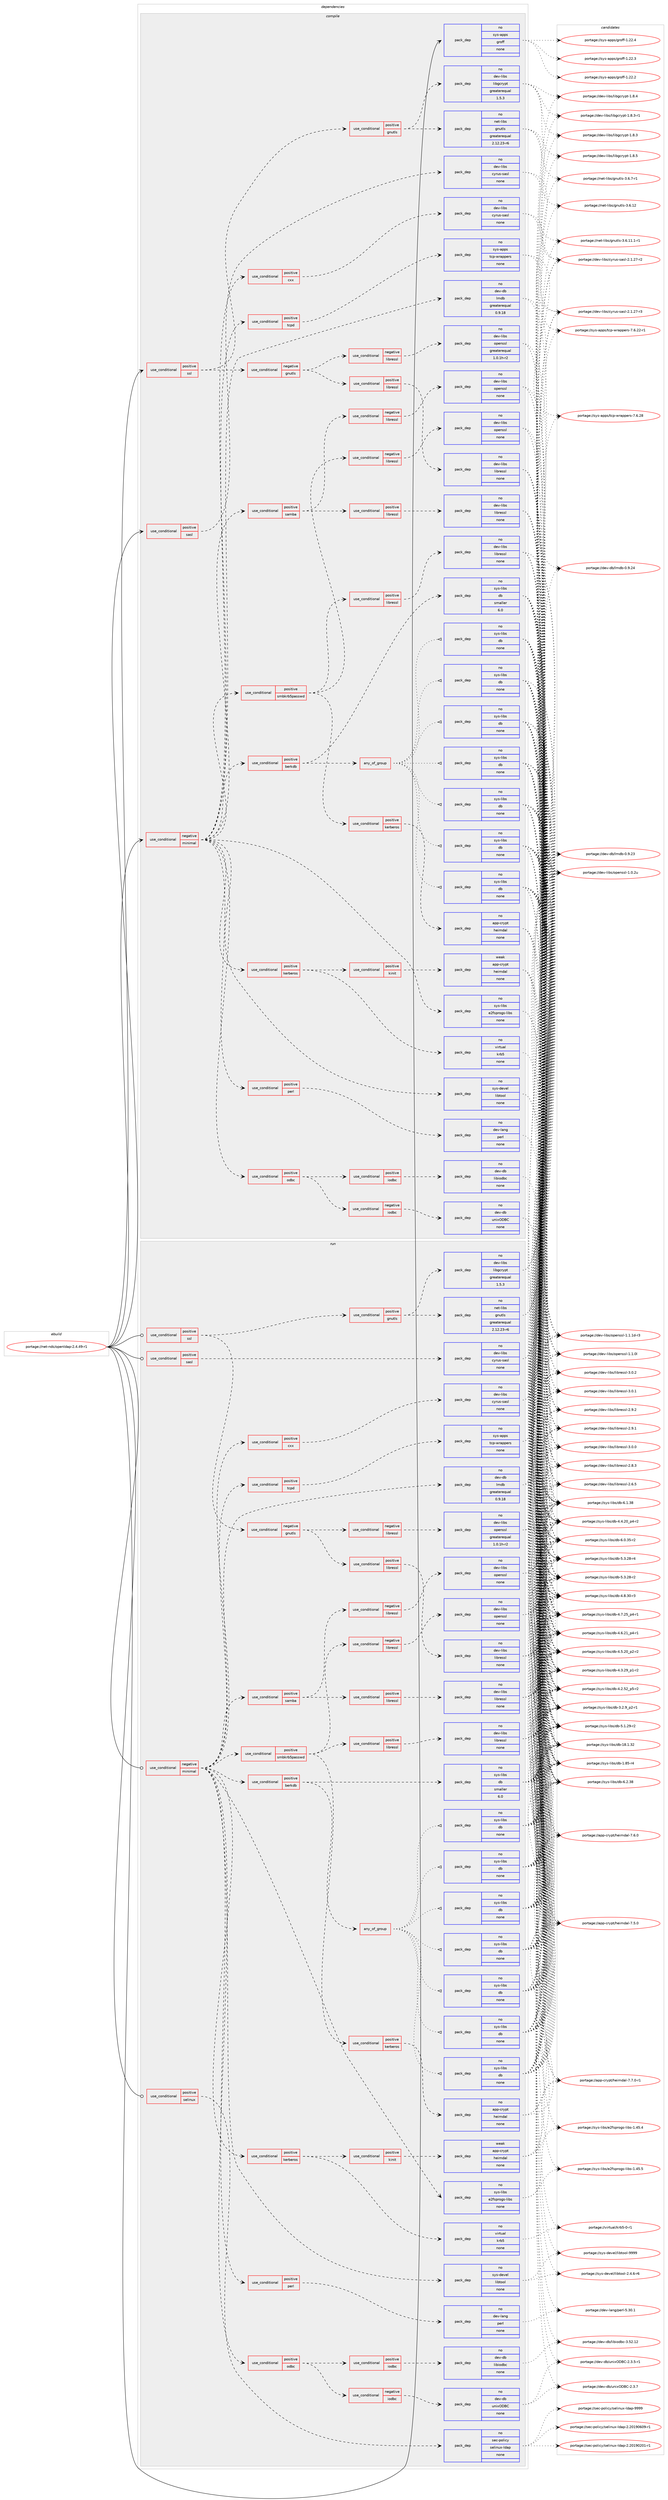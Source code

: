 digraph prolog {

# *************
# Graph options
# *************

newrank=true;
concentrate=true;
compound=true;
graph [rankdir=LR,fontname=Helvetica,fontsize=10,ranksep=1.5];#, ranksep=2.5, nodesep=0.2];
edge  [arrowhead=vee];
node  [fontname=Helvetica,fontsize=10];

# **********
# The ebuild
# **********

subgraph cluster_leftcol {
color=gray;
rank=same;
label=<<i>ebuild</i>>;
id [label="portage://net-nds/openldap-2.4.49-r1", color=red, width=4, href="../net-nds/openldap-2.4.49-r1.svg"];
}

# ****************
# The dependencies
# ****************

subgraph cluster_midcol {
color=gray;
label=<<i>dependencies</i>>;
subgraph cluster_compile {
fillcolor="#eeeeee";
style=filled;
label=<<i>compile</i>>;
subgraph cond15660 {
dependency75990 [label=<<TABLE BORDER="0" CELLBORDER="1" CELLSPACING="0" CELLPADDING="4"><TR><TD ROWSPAN="3" CELLPADDING="10">use_conditional</TD></TR><TR><TD>negative</TD></TR><TR><TD>minimal</TD></TR></TABLE>>, shape=none, color=red];
subgraph pack58858 {
dependency75991 [label=<<TABLE BORDER="0" CELLBORDER="1" CELLSPACING="0" CELLPADDING="4" WIDTH="220"><TR><TD ROWSPAN="6" CELLPADDING="30">pack_dep</TD></TR><TR><TD WIDTH="110">no</TD></TR><TR><TD>sys-devel</TD></TR><TR><TD>libtool</TD></TR><TR><TD>none</TD></TR><TR><TD></TD></TR></TABLE>>, shape=none, color=blue];
}
dependency75990:e -> dependency75991:w [weight=20,style="dashed",arrowhead="vee"];
subgraph pack58859 {
dependency75992 [label=<<TABLE BORDER="0" CELLBORDER="1" CELLSPACING="0" CELLPADDING="4" WIDTH="220"><TR><TD ROWSPAN="6" CELLPADDING="30">pack_dep</TD></TR><TR><TD WIDTH="110">no</TD></TR><TR><TD>sys-libs</TD></TR><TR><TD>e2fsprogs-libs</TD></TR><TR><TD>none</TD></TR><TR><TD></TD></TR></TABLE>>, shape=none, color=blue];
}
dependency75990:e -> dependency75992:w [weight=20,style="dashed",arrowhead="vee"];
subgraph pack58860 {
dependency75993 [label=<<TABLE BORDER="0" CELLBORDER="1" CELLSPACING="0" CELLPADDING="4" WIDTH="220"><TR><TD ROWSPAN="6" CELLPADDING="30">pack_dep</TD></TR><TR><TD WIDTH="110">no</TD></TR><TR><TD>dev-db</TD></TR><TR><TD>lmdb</TD></TR><TR><TD>greaterequal</TD></TR><TR><TD>0.9.18</TD></TR></TABLE>>, shape=none, color=blue];
}
dependency75990:e -> dependency75993:w [weight=20,style="dashed",arrowhead="vee"];
subgraph cond15661 {
dependency75994 [label=<<TABLE BORDER="0" CELLBORDER="1" CELLSPACING="0" CELLPADDING="4"><TR><TD ROWSPAN="3" CELLPADDING="10">use_conditional</TD></TR><TR><TD>positive</TD></TR><TR><TD>tcpd</TD></TR></TABLE>>, shape=none, color=red];
subgraph pack58861 {
dependency75995 [label=<<TABLE BORDER="0" CELLBORDER="1" CELLSPACING="0" CELLPADDING="4" WIDTH="220"><TR><TD ROWSPAN="6" CELLPADDING="30">pack_dep</TD></TR><TR><TD WIDTH="110">no</TD></TR><TR><TD>sys-apps</TD></TR><TR><TD>tcp-wrappers</TD></TR><TR><TD>none</TD></TR><TR><TD></TD></TR></TABLE>>, shape=none, color=blue];
}
dependency75994:e -> dependency75995:w [weight=20,style="dashed",arrowhead="vee"];
}
dependency75990:e -> dependency75994:w [weight=20,style="dashed",arrowhead="vee"];
subgraph cond15662 {
dependency75996 [label=<<TABLE BORDER="0" CELLBORDER="1" CELLSPACING="0" CELLPADDING="4"><TR><TD ROWSPAN="3" CELLPADDING="10">use_conditional</TD></TR><TR><TD>positive</TD></TR><TR><TD>odbc</TD></TR></TABLE>>, shape=none, color=red];
subgraph cond15663 {
dependency75997 [label=<<TABLE BORDER="0" CELLBORDER="1" CELLSPACING="0" CELLPADDING="4"><TR><TD ROWSPAN="3" CELLPADDING="10">use_conditional</TD></TR><TR><TD>negative</TD></TR><TR><TD>iodbc</TD></TR></TABLE>>, shape=none, color=red];
subgraph pack58862 {
dependency75998 [label=<<TABLE BORDER="0" CELLBORDER="1" CELLSPACING="0" CELLPADDING="4" WIDTH="220"><TR><TD ROWSPAN="6" CELLPADDING="30">pack_dep</TD></TR><TR><TD WIDTH="110">no</TD></TR><TR><TD>dev-db</TD></TR><TR><TD>unixODBC</TD></TR><TR><TD>none</TD></TR><TR><TD></TD></TR></TABLE>>, shape=none, color=blue];
}
dependency75997:e -> dependency75998:w [weight=20,style="dashed",arrowhead="vee"];
}
dependency75996:e -> dependency75997:w [weight=20,style="dashed",arrowhead="vee"];
subgraph cond15664 {
dependency75999 [label=<<TABLE BORDER="0" CELLBORDER="1" CELLSPACING="0" CELLPADDING="4"><TR><TD ROWSPAN="3" CELLPADDING="10">use_conditional</TD></TR><TR><TD>positive</TD></TR><TR><TD>iodbc</TD></TR></TABLE>>, shape=none, color=red];
subgraph pack58863 {
dependency76000 [label=<<TABLE BORDER="0" CELLBORDER="1" CELLSPACING="0" CELLPADDING="4" WIDTH="220"><TR><TD ROWSPAN="6" CELLPADDING="30">pack_dep</TD></TR><TR><TD WIDTH="110">no</TD></TR><TR><TD>dev-db</TD></TR><TR><TD>libiodbc</TD></TR><TR><TD>none</TD></TR><TR><TD></TD></TR></TABLE>>, shape=none, color=blue];
}
dependency75999:e -> dependency76000:w [weight=20,style="dashed",arrowhead="vee"];
}
dependency75996:e -> dependency75999:w [weight=20,style="dashed",arrowhead="vee"];
}
dependency75990:e -> dependency75996:w [weight=20,style="dashed",arrowhead="vee"];
subgraph cond15665 {
dependency76001 [label=<<TABLE BORDER="0" CELLBORDER="1" CELLSPACING="0" CELLPADDING="4"><TR><TD ROWSPAN="3" CELLPADDING="10">use_conditional</TD></TR><TR><TD>positive</TD></TR><TR><TD>perl</TD></TR></TABLE>>, shape=none, color=red];
subgraph pack58864 {
dependency76002 [label=<<TABLE BORDER="0" CELLBORDER="1" CELLSPACING="0" CELLPADDING="4" WIDTH="220"><TR><TD ROWSPAN="6" CELLPADDING="30">pack_dep</TD></TR><TR><TD WIDTH="110">no</TD></TR><TR><TD>dev-lang</TD></TR><TR><TD>perl</TD></TR><TR><TD>none</TD></TR><TR><TD></TD></TR></TABLE>>, shape=none, color=blue];
}
dependency76001:e -> dependency76002:w [weight=20,style="dashed",arrowhead="vee"];
}
dependency75990:e -> dependency76001:w [weight=20,style="dashed",arrowhead="vee"];
subgraph cond15666 {
dependency76003 [label=<<TABLE BORDER="0" CELLBORDER="1" CELLSPACING="0" CELLPADDING="4"><TR><TD ROWSPAN="3" CELLPADDING="10">use_conditional</TD></TR><TR><TD>positive</TD></TR><TR><TD>samba</TD></TR></TABLE>>, shape=none, color=red];
subgraph cond15667 {
dependency76004 [label=<<TABLE BORDER="0" CELLBORDER="1" CELLSPACING="0" CELLPADDING="4"><TR><TD ROWSPAN="3" CELLPADDING="10">use_conditional</TD></TR><TR><TD>negative</TD></TR><TR><TD>libressl</TD></TR></TABLE>>, shape=none, color=red];
subgraph pack58865 {
dependency76005 [label=<<TABLE BORDER="0" CELLBORDER="1" CELLSPACING="0" CELLPADDING="4" WIDTH="220"><TR><TD ROWSPAN="6" CELLPADDING="30">pack_dep</TD></TR><TR><TD WIDTH="110">no</TD></TR><TR><TD>dev-libs</TD></TR><TR><TD>openssl</TD></TR><TR><TD>none</TD></TR><TR><TD></TD></TR></TABLE>>, shape=none, color=blue];
}
dependency76004:e -> dependency76005:w [weight=20,style="dashed",arrowhead="vee"];
}
dependency76003:e -> dependency76004:w [weight=20,style="dashed",arrowhead="vee"];
subgraph cond15668 {
dependency76006 [label=<<TABLE BORDER="0" CELLBORDER="1" CELLSPACING="0" CELLPADDING="4"><TR><TD ROWSPAN="3" CELLPADDING="10">use_conditional</TD></TR><TR><TD>positive</TD></TR><TR><TD>libressl</TD></TR></TABLE>>, shape=none, color=red];
subgraph pack58866 {
dependency76007 [label=<<TABLE BORDER="0" CELLBORDER="1" CELLSPACING="0" CELLPADDING="4" WIDTH="220"><TR><TD ROWSPAN="6" CELLPADDING="30">pack_dep</TD></TR><TR><TD WIDTH="110">no</TD></TR><TR><TD>dev-libs</TD></TR><TR><TD>libressl</TD></TR><TR><TD>none</TD></TR><TR><TD></TD></TR></TABLE>>, shape=none, color=blue];
}
dependency76006:e -> dependency76007:w [weight=20,style="dashed",arrowhead="vee"];
}
dependency76003:e -> dependency76006:w [weight=20,style="dashed",arrowhead="vee"];
}
dependency75990:e -> dependency76003:w [weight=20,style="dashed",arrowhead="vee"];
subgraph cond15669 {
dependency76008 [label=<<TABLE BORDER="0" CELLBORDER="1" CELLSPACING="0" CELLPADDING="4"><TR><TD ROWSPAN="3" CELLPADDING="10">use_conditional</TD></TR><TR><TD>positive</TD></TR><TR><TD>berkdb</TD></TR></TABLE>>, shape=none, color=red];
subgraph pack58867 {
dependency76009 [label=<<TABLE BORDER="0" CELLBORDER="1" CELLSPACING="0" CELLPADDING="4" WIDTH="220"><TR><TD ROWSPAN="6" CELLPADDING="30">pack_dep</TD></TR><TR><TD WIDTH="110">no</TD></TR><TR><TD>sys-libs</TD></TR><TR><TD>db</TD></TR><TR><TD>smaller</TD></TR><TR><TD>6.0</TD></TR></TABLE>>, shape=none, color=blue];
}
dependency76008:e -> dependency76009:w [weight=20,style="dashed",arrowhead="vee"];
subgraph any1411 {
dependency76010 [label=<<TABLE BORDER="0" CELLBORDER="1" CELLSPACING="0" CELLPADDING="4"><TR><TD CELLPADDING="10">any_of_group</TD></TR></TABLE>>, shape=none, color=red];subgraph pack58868 {
dependency76011 [label=<<TABLE BORDER="0" CELLBORDER="1" CELLSPACING="0" CELLPADDING="4" WIDTH="220"><TR><TD ROWSPAN="6" CELLPADDING="30">pack_dep</TD></TR><TR><TD WIDTH="110">no</TD></TR><TR><TD>sys-libs</TD></TR><TR><TD>db</TD></TR><TR><TD>none</TD></TR><TR><TD></TD></TR></TABLE>>, shape=none, color=blue];
}
dependency76010:e -> dependency76011:w [weight=20,style="dotted",arrowhead="oinv"];
subgraph pack58869 {
dependency76012 [label=<<TABLE BORDER="0" CELLBORDER="1" CELLSPACING="0" CELLPADDING="4" WIDTH="220"><TR><TD ROWSPAN="6" CELLPADDING="30">pack_dep</TD></TR><TR><TD WIDTH="110">no</TD></TR><TR><TD>sys-libs</TD></TR><TR><TD>db</TD></TR><TR><TD>none</TD></TR><TR><TD></TD></TR></TABLE>>, shape=none, color=blue];
}
dependency76010:e -> dependency76012:w [weight=20,style="dotted",arrowhead="oinv"];
subgraph pack58870 {
dependency76013 [label=<<TABLE BORDER="0" CELLBORDER="1" CELLSPACING="0" CELLPADDING="4" WIDTH="220"><TR><TD ROWSPAN="6" CELLPADDING="30">pack_dep</TD></TR><TR><TD WIDTH="110">no</TD></TR><TR><TD>sys-libs</TD></TR><TR><TD>db</TD></TR><TR><TD>none</TD></TR><TR><TD></TD></TR></TABLE>>, shape=none, color=blue];
}
dependency76010:e -> dependency76013:w [weight=20,style="dotted",arrowhead="oinv"];
subgraph pack58871 {
dependency76014 [label=<<TABLE BORDER="0" CELLBORDER="1" CELLSPACING="0" CELLPADDING="4" WIDTH="220"><TR><TD ROWSPAN="6" CELLPADDING="30">pack_dep</TD></TR><TR><TD WIDTH="110">no</TD></TR><TR><TD>sys-libs</TD></TR><TR><TD>db</TD></TR><TR><TD>none</TD></TR><TR><TD></TD></TR></TABLE>>, shape=none, color=blue];
}
dependency76010:e -> dependency76014:w [weight=20,style="dotted",arrowhead="oinv"];
subgraph pack58872 {
dependency76015 [label=<<TABLE BORDER="0" CELLBORDER="1" CELLSPACING="0" CELLPADDING="4" WIDTH="220"><TR><TD ROWSPAN="6" CELLPADDING="30">pack_dep</TD></TR><TR><TD WIDTH="110">no</TD></TR><TR><TD>sys-libs</TD></TR><TR><TD>db</TD></TR><TR><TD>none</TD></TR><TR><TD></TD></TR></TABLE>>, shape=none, color=blue];
}
dependency76010:e -> dependency76015:w [weight=20,style="dotted",arrowhead="oinv"];
subgraph pack58873 {
dependency76016 [label=<<TABLE BORDER="0" CELLBORDER="1" CELLSPACING="0" CELLPADDING="4" WIDTH="220"><TR><TD ROWSPAN="6" CELLPADDING="30">pack_dep</TD></TR><TR><TD WIDTH="110">no</TD></TR><TR><TD>sys-libs</TD></TR><TR><TD>db</TD></TR><TR><TD>none</TD></TR><TR><TD></TD></TR></TABLE>>, shape=none, color=blue];
}
dependency76010:e -> dependency76016:w [weight=20,style="dotted",arrowhead="oinv"];
subgraph pack58874 {
dependency76017 [label=<<TABLE BORDER="0" CELLBORDER="1" CELLSPACING="0" CELLPADDING="4" WIDTH="220"><TR><TD ROWSPAN="6" CELLPADDING="30">pack_dep</TD></TR><TR><TD WIDTH="110">no</TD></TR><TR><TD>sys-libs</TD></TR><TR><TD>db</TD></TR><TR><TD>none</TD></TR><TR><TD></TD></TR></TABLE>>, shape=none, color=blue];
}
dependency76010:e -> dependency76017:w [weight=20,style="dotted",arrowhead="oinv"];
}
dependency76008:e -> dependency76010:w [weight=20,style="dashed",arrowhead="vee"];
}
dependency75990:e -> dependency76008:w [weight=20,style="dashed",arrowhead="vee"];
subgraph cond15670 {
dependency76018 [label=<<TABLE BORDER="0" CELLBORDER="1" CELLSPACING="0" CELLPADDING="4"><TR><TD ROWSPAN="3" CELLPADDING="10">use_conditional</TD></TR><TR><TD>positive</TD></TR><TR><TD>smbkrb5passwd</TD></TR></TABLE>>, shape=none, color=red];
subgraph cond15671 {
dependency76019 [label=<<TABLE BORDER="0" CELLBORDER="1" CELLSPACING="0" CELLPADDING="4"><TR><TD ROWSPAN="3" CELLPADDING="10">use_conditional</TD></TR><TR><TD>negative</TD></TR><TR><TD>libressl</TD></TR></TABLE>>, shape=none, color=red];
subgraph pack58875 {
dependency76020 [label=<<TABLE BORDER="0" CELLBORDER="1" CELLSPACING="0" CELLPADDING="4" WIDTH="220"><TR><TD ROWSPAN="6" CELLPADDING="30">pack_dep</TD></TR><TR><TD WIDTH="110">no</TD></TR><TR><TD>dev-libs</TD></TR><TR><TD>openssl</TD></TR><TR><TD>none</TD></TR><TR><TD></TD></TR></TABLE>>, shape=none, color=blue];
}
dependency76019:e -> dependency76020:w [weight=20,style="dashed",arrowhead="vee"];
}
dependency76018:e -> dependency76019:w [weight=20,style="dashed",arrowhead="vee"];
subgraph cond15672 {
dependency76021 [label=<<TABLE BORDER="0" CELLBORDER="1" CELLSPACING="0" CELLPADDING="4"><TR><TD ROWSPAN="3" CELLPADDING="10">use_conditional</TD></TR><TR><TD>positive</TD></TR><TR><TD>libressl</TD></TR></TABLE>>, shape=none, color=red];
subgraph pack58876 {
dependency76022 [label=<<TABLE BORDER="0" CELLBORDER="1" CELLSPACING="0" CELLPADDING="4" WIDTH="220"><TR><TD ROWSPAN="6" CELLPADDING="30">pack_dep</TD></TR><TR><TD WIDTH="110">no</TD></TR><TR><TD>dev-libs</TD></TR><TR><TD>libressl</TD></TR><TR><TD>none</TD></TR><TR><TD></TD></TR></TABLE>>, shape=none, color=blue];
}
dependency76021:e -> dependency76022:w [weight=20,style="dashed",arrowhead="vee"];
}
dependency76018:e -> dependency76021:w [weight=20,style="dashed",arrowhead="vee"];
subgraph cond15673 {
dependency76023 [label=<<TABLE BORDER="0" CELLBORDER="1" CELLSPACING="0" CELLPADDING="4"><TR><TD ROWSPAN="3" CELLPADDING="10">use_conditional</TD></TR><TR><TD>positive</TD></TR><TR><TD>kerberos</TD></TR></TABLE>>, shape=none, color=red];
subgraph pack58877 {
dependency76024 [label=<<TABLE BORDER="0" CELLBORDER="1" CELLSPACING="0" CELLPADDING="4" WIDTH="220"><TR><TD ROWSPAN="6" CELLPADDING="30">pack_dep</TD></TR><TR><TD WIDTH="110">no</TD></TR><TR><TD>app-crypt</TD></TR><TR><TD>heimdal</TD></TR><TR><TD>none</TD></TR><TR><TD></TD></TR></TABLE>>, shape=none, color=blue];
}
dependency76023:e -> dependency76024:w [weight=20,style="dashed",arrowhead="vee"];
}
dependency76018:e -> dependency76023:w [weight=20,style="dashed",arrowhead="vee"];
}
dependency75990:e -> dependency76018:w [weight=20,style="dashed",arrowhead="vee"];
subgraph cond15674 {
dependency76025 [label=<<TABLE BORDER="0" CELLBORDER="1" CELLSPACING="0" CELLPADDING="4"><TR><TD ROWSPAN="3" CELLPADDING="10">use_conditional</TD></TR><TR><TD>positive</TD></TR><TR><TD>kerberos</TD></TR></TABLE>>, shape=none, color=red];
subgraph pack58878 {
dependency76026 [label=<<TABLE BORDER="0" CELLBORDER="1" CELLSPACING="0" CELLPADDING="4" WIDTH="220"><TR><TD ROWSPAN="6" CELLPADDING="30">pack_dep</TD></TR><TR><TD WIDTH="110">no</TD></TR><TR><TD>virtual</TD></TR><TR><TD>krb5</TD></TR><TR><TD>none</TD></TR><TR><TD></TD></TR></TABLE>>, shape=none, color=blue];
}
dependency76025:e -> dependency76026:w [weight=20,style="dashed",arrowhead="vee"];
subgraph cond15675 {
dependency76027 [label=<<TABLE BORDER="0" CELLBORDER="1" CELLSPACING="0" CELLPADDING="4"><TR><TD ROWSPAN="3" CELLPADDING="10">use_conditional</TD></TR><TR><TD>positive</TD></TR><TR><TD>kinit</TD></TR></TABLE>>, shape=none, color=red];
subgraph pack58879 {
dependency76028 [label=<<TABLE BORDER="0" CELLBORDER="1" CELLSPACING="0" CELLPADDING="4" WIDTH="220"><TR><TD ROWSPAN="6" CELLPADDING="30">pack_dep</TD></TR><TR><TD WIDTH="110">weak</TD></TR><TR><TD>app-crypt</TD></TR><TR><TD>heimdal</TD></TR><TR><TD>none</TD></TR><TR><TD></TD></TR></TABLE>>, shape=none, color=blue];
}
dependency76027:e -> dependency76028:w [weight=20,style="dashed",arrowhead="vee"];
}
dependency76025:e -> dependency76027:w [weight=20,style="dashed",arrowhead="vee"];
}
dependency75990:e -> dependency76025:w [weight=20,style="dashed",arrowhead="vee"];
subgraph cond15676 {
dependency76029 [label=<<TABLE BORDER="0" CELLBORDER="1" CELLSPACING="0" CELLPADDING="4"><TR><TD ROWSPAN="3" CELLPADDING="10">use_conditional</TD></TR><TR><TD>positive</TD></TR><TR><TD>cxx</TD></TR></TABLE>>, shape=none, color=red];
subgraph pack58880 {
dependency76030 [label=<<TABLE BORDER="0" CELLBORDER="1" CELLSPACING="0" CELLPADDING="4" WIDTH="220"><TR><TD ROWSPAN="6" CELLPADDING="30">pack_dep</TD></TR><TR><TD WIDTH="110">no</TD></TR><TR><TD>dev-libs</TD></TR><TR><TD>cyrus-sasl</TD></TR><TR><TD>none</TD></TR><TR><TD></TD></TR></TABLE>>, shape=none, color=blue];
}
dependency76029:e -> dependency76030:w [weight=20,style="dashed",arrowhead="vee"];
}
dependency75990:e -> dependency76029:w [weight=20,style="dashed",arrowhead="vee"];
}
id:e -> dependency75990:w [weight=20,style="solid",arrowhead="vee"];
subgraph cond15677 {
dependency76031 [label=<<TABLE BORDER="0" CELLBORDER="1" CELLSPACING="0" CELLPADDING="4"><TR><TD ROWSPAN="3" CELLPADDING="10">use_conditional</TD></TR><TR><TD>positive</TD></TR><TR><TD>sasl</TD></TR></TABLE>>, shape=none, color=red];
subgraph pack58881 {
dependency76032 [label=<<TABLE BORDER="0" CELLBORDER="1" CELLSPACING="0" CELLPADDING="4" WIDTH="220"><TR><TD ROWSPAN="6" CELLPADDING="30">pack_dep</TD></TR><TR><TD WIDTH="110">no</TD></TR><TR><TD>dev-libs</TD></TR><TR><TD>cyrus-sasl</TD></TR><TR><TD>none</TD></TR><TR><TD></TD></TR></TABLE>>, shape=none, color=blue];
}
dependency76031:e -> dependency76032:w [weight=20,style="dashed",arrowhead="vee"];
}
id:e -> dependency76031:w [weight=20,style="solid",arrowhead="vee"];
subgraph cond15678 {
dependency76033 [label=<<TABLE BORDER="0" CELLBORDER="1" CELLSPACING="0" CELLPADDING="4"><TR><TD ROWSPAN="3" CELLPADDING="10">use_conditional</TD></TR><TR><TD>positive</TD></TR><TR><TD>ssl</TD></TR></TABLE>>, shape=none, color=red];
subgraph cond15679 {
dependency76034 [label=<<TABLE BORDER="0" CELLBORDER="1" CELLSPACING="0" CELLPADDING="4"><TR><TD ROWSPAN="3" CELLPADDING="10">use_conditional</TD></TR><TR><TD>negative</TD></TR><TR><TD>gnutls</TD></TR></TABLE>>, shape=none, color=red];
subgraph cond15680 {
dependency76035 [label=<<TABLE BORDER="0" CELLBORDER="1" CELLSPACING="0" CELLPADDING="4"><TR><TD ROWSPAN="3" CELLPADDING="10">use_conditional</TD></TR><TR><TD>negative</TD></TR><TR><TD>libressl</TD></TR></TABLE>>, shape=none, color=red];
subgraph pack58882 {
dependency76036 [label=<<TABLE BORDER="0" CELLBORDER="1" CELLSPACING="0" CELLPADDING="4" WIDTH="220"><TR><TD ROWSPAN="6" CELLPADDING="30">pack_dep</TD></TR><TR><TD WIDTH="110">no</TD></TR><TR><TD>dev-libs</TD></TR><TR><TD>openssl</TD></TR><TR><TD>greaterequal</TD></TR><TR><TD>1.0.1h-r2</TD></TR></TABLE>>, shape=none, color=blue];
}
dependency76035:e -> dependency76036:w [weight=20,style="dashed",arrowhead="vee"];
}
dependency76034:e -> dependency76035:w [weight=20,style="dashed",arrowhead="vee"];
subgraph cond15681 {
dependency76037 [label=<<TABLE BORDER="0" CELLBORDER="1" CELLSPACING="0" CELLPADDING="4"><TR><TD ROWSPAN="3" CELLPADDING="10">use_conditional</TD></TR><TR><TD>positive</TD></TR><TR><TD>libressl</TD></TR></TABLE>>, shape=none, color=red];
subgraph pack58883 {
dependency76038 [label=<<TABLE BORDER="0" CELLBORDER="1" CELLSPACING="0" CELLPADDING="4" WIDTH="220"><TR><TD ROWSPAN="6" CELLPADDING="30">pack_dep</TD></TR><TR><TD WIDTH="110">no</TD></TR><TR><TD>dev-libs</TD></TR><TR><TD>libressl</TD></TR><TR><TD>none</TD></TR><TR><TD></TD></TR></TABLE>>, shape=none, color=blue];
}
dependency76037:e -> dependency76038:w [weight=20,style="dashed",arrowhead="vee"];
}
dependency76034:e -> dependency76037:w [weight=20,style="dashed",arrowhead="vee"];
}
dependency76033:e -> dependency76034:w [weight=20,style="dashed",arrowhead="vee"];
subgraph cond15682 {
dependency76039 [label=<<TABLE BORDER="0" CELLBORDER="1" CELLSPACING="0" CELLPADDING="4"><TR><TD ROWSPAN="3" CELLPADDING="10">use_conditional</TD></TR><TR><TD>positive</TD></TR><TR><TD>gnutls</TD></TR></TABLE>>, shape=none, color=red];
subgraph pack58884 {
dependency76040 [label=<<TABLE BORDER="0" CELLBORDER="1" CELLSPACING="0" CELLPADDING="4" WIDTH="220"><TR><TD ROWSPAN="6" CELLPADDING="30">pack_dep</TD></TR><TR><TD WIDTH="110">no</TD></TR><TR><TD>net-libs</TD></TR><TR><TD>gnutls</TD></TR><TR><TD>greaterequal</TD></TR><TR><TD>2.12.23-r6</TD></TR></TABLE>>, shape=none, color=blue];
}
dependency76039:e -> dependency76040:w [weight=20,style="dashed",arrowhead="vee"];
subgraph pack58885 {
dependency76041 [label=<<TABLE BORDER="0" CELLBORDER="1" CELLSPACING="0" CELLPADDING="4" WIDTH="220"><TR><TD ROWSPAN="6" CELLPADDING="30">pack_dep</TD></TR><TR><TD WIDTH="110">no</TD></TR><TR><TD>dev-libs</TD></TR><TR><TD>libgcrypt</TD></TR><TR><TD>greaterequal</TD></TR><TR><TD>1.5.3</TD></TR></TABLE>>, shape=none, color=blue];
}
dependency76039:e -> dependency76041:w [weight=20,style="dashed",arrowhead="vee"];
}
dependency76033:e -> dependency76039:w [weight=20,style="dashed",arrowhead="vee"];
}
id:e -> dependency76033:w [weight=20,style="solid",arrowhead="vee"];
subgraph pack58886 {
dependency76042 [label=<<TABLE BORDER="0" CELLBORDER="1" CELLSPACING="0" CELLPADDING="4" WIDTH="220"><TR><TD ROWSPAN="6" CELLPADDING="30">pack_dep</TD></TR><TR><TD WIDTH="110">no</TD></TR><TR><TD>sys-apps</TD></TR><TR><TD>groff</TD></TR><TR><TD>none</TD></TR><TR><TD></TD></TR></TABLE>>, shape=none, color=blue];
}
id:e -> dependency76042:w [weight=20,style="solid",arrowhead="vee"];
}
subgraph cluster_compileandrun {
fillcolor="#eeeeee";
style=filled;
label=<<i>compile and run</i>>;
}
subgraph cluster_run {
fillcolor="#eeeeee";
style=filled;
label=<<i>run</i>>;
subgraph cond15683 {
dependency76043 [label=<<TABLE BORDER="0" CELLBORDER="1" CELLSPACING="0" CELLPADDING="4"><TR><TD ROWSPAN="3" CELLPADDING="10">use_conditional</TD></TR><TR><TD>negative</TD></TR><TR><TD>minimal</TD></TR></TABLE>>, shape=none, color=red];
subgraph pack58887 {
dependency76044 [label=<<TABLE BORDER="0" CELLBORDER="1" CELLSPACING="0" CELLPADDING="4" WIDTH="220"><TR><TD ROWSPAN="6" CELLPADDING="30">pack_dep</TD></TR><TR><TD WIDTH="110">no</TD></TR><TR><TD>sys-devel</TD></TR><TR><TD>libtool</TD></TR><TR><TD>none</TD></TR><TR><TD></TD></TR></TABLE>>, shape=none, color=blue];
}
dependency76043:e -> dependency76044:w [weight=20,style="dashed",arrowhead="vee"];
subgraph pack58888 {
dependency76045 [label=<<TABLE BORDER="0" CELLBORDER="1" CELLSPACING="0" CELLPADDING="4" WIDTH="220"><TR><TD ROWSPAN="6" CELLPADDING="30">pack_dep</TD></TR><TR><TD WIDTH="110">no</TD></TR><TR><TD>sys-libs</TD></TR><TR><TD>e2fsprogs-libs</TD></TR><TR><TD>none</TD></TR><TR><TD></TD></TR></TABLE>>, shape=none, color=blue];
}
dependency76043:e -> dependency76045:w [weight=20,style="dashed",arrowhead="vee"];
subgraph pack58889 {
dependency76046 [label=<<TABLE BORDER="0" CELLBORDER="1" CELLSPACING="0" CELLPADDING="4" WIDTH="220"><TR><TD ROWSPAN="6" CELLPADDING="30">pack_dep</TD></TR><TR><TD WIDTH="110">no</TD></TR><TR><TD>dev-db</TD></TR><TR><TD>lmdb</TD></TR><TR><TD>greaterequal</TD></TR><TR><TD>0.9.18</TD></TR></TABLE>>, shape=none, color=blue];
}
dependency76043:e -> dependency76046:w [weight=20,style="dashed",arrowhead="vee"];
subgraph cond15684 {
dependency76047 [label=<<TABLE BORDER="0" CELLBORDER="1" CELLSPACING="0" CELLPADDING="4"><TR><TD ROWSPAN="3" CELLPADDING="10">use_conditional</TD></TR><TR><TD>positive</TD></TR><TR><TD>tcpd</TD></TR></TABLE>>, shape=none, color=red];
subgraph pack58890 {
dependency76048 [label=<<TABLE BORDER="0" CELLBORDER="1" CELLSPACING="0" CELLPADDING="4" WIDTH="220"><TR><TD ROWSPAN="6" CELLPADDING="30">pack_dep</TD></TR><TR><TD WIDTH="110">no</TD></TR><TR><TD>sys-apps</TD></TR><TR><TD>tcp-wrappers</TD></TR><TR><TD>none</TD></TR><TR><TD></TD></TR></TABLE>>, shape=none, color=blue];
}
dependency76047:e -> dependency76048:w [weight=20,style="dashed",arrowhead="vee"];
}
dependency76043:e -> dependency76047:w [weight=20,style="dashed",arrowhead="vee"];
subgraph cond15685 {
dependency76049 [label=<<TABLE BORDER="0" CELLBORDER="1" CELLSPACING="0" CELLPADDING="4"><TR><TD ROWSPAN="3" CELLPADDING="10">use_conditional</TD></TR><TR><TD>positive</TD></TR><TR><TD>odbc</TD></TR></TABLE>>, shape=none, color=red];
subgraph cond15686 {
dependency76050 [label=<<TABLE BORDER="0" CELLBORDER="1" CELLSPACING="0" CELLPADDING="4"><TR><TD ROWSPAN="3" CELLPADDING="10">use_conditional</TD></TR><TR><TD>negative</TD></TR><TR><TD>iodbc</TD></TR></TABLE>>, shape=none, color=red];
subgraph pack58891 {
dependency76051 [label=<<TABLE BORDER="0" CELLBORDER="1" CELLSPACING="0" CELLPADDING="4" WIDTH="220"><TR><TD ROWSPAN="6" CELLPADDING="30">pack_dep</TD></TR><TR><TD WIDTH="110">no</TD></TR><TR><TD>dev-db</TD></TR><TR><TD>unixODBC</TD></TR><TR><TD>none</TD></TR><TR><TD></TD></TR></TABLE>>, shape=none, color=blue];
}
dependency76050:e -> dependency76051:w [weight=20,style="dashed",arrowhead="vee"];
}
dependency76049:e -> dependency76050:w [weight=20,style="dashed",arrowhead="vee"];
subgraph cond15687 {
dependency76052 [label=<<TABLE BORDER="0" CELLBORDER="1" CELLSPACING="0" CELLPADDING="4"><TR><TD ROWSPAN="3" CELLPADDING="10">use_conditional</TD></TR><TR><TD>positive</TD></TR><TR><TD>iodbc</TD></TR></TABLE>>, shape=none, color=red];
subgraph pack58892 {
dependency76053 [label=<<TABLE BORDER="0" CELLBORDER="1" CELLSPACING="0" CELLPADDING="4" WIDTH="220"><TR><TD ROWSPAN="6" CELLPADDING="30">pack_dep</TD></TR><TR><TD WIDTH="110">no</TD></TR><TR><TD>dev-db</TD></TR><TR><TD>libiodbc</TD></TR><TR><TD>none</TD></TR><TR><TD></TD></TR></TABLE>>, shape=none, color=blue];
}
dependency76052:e -> dependency76053:w [weight=20,style="dashed",arrowhead="vee"];
}
dependency76049:e -> dependency76052:w [weight=20,style="dashed",arrowhead="vee"];
}
dependency76043:e -> dependency76049:w [weight=20,style="dashed",arrowhead="vee"];
subgraph cond15688 {
dependency76054 [label=<<TABLE BORDER="0" CELLBORDER="1" CELLSPACING="0" CELLPADDING="4"><TR><TD ROWSPAN="3" CELLPADDING="10">use_conditional</TD></TR><TR><TD>positive</TD></TR><TR><TD>perl</TD></TR></TABLE>>, shape=none, color=red];
subgraph pack58893 {
dependency76055 [label=<<TABLE BORDER="0" CELLBORDER="1" CELLSPACING="0" CELLPADDING="4" WIDTH="220"><TR><TD ROWSPAN="6" CELLPADDING="30">pack_dep</TD></TR><TR><TD WIDTH="110">no</TD></TR><TR><TD>dev-lang</TD></TR><TR><TD>perl</TD></TR><TR><TD>none</TD></TR><TR><TD></TD></TR></TABLE>>, shape=none, color=blue];
}
dependency76054:e -> dependency76055:w [weight=20,style="dashed",arrowhead="vee"];
}
dependency76043:e -> dependency76054:w [weight=20,style="dashed",arrowhead="vee"];
subgraph cond15689 {
dependency76056 [label=<<TABLE BORDER="0" CELLBORDER="1" CELLSPACING="0" CELLPADDING="4"><TR><TD ROWSPAN="3" CELLPADDING="10">use_conditional</TD></TR><TR><TD>positive</TD></TR><TR><TD>samba</TD></TR></TABLE>>, shape=none, color=red];
subgraph cond15690 {
dependency76057 [label=<<TABLE BORDER="0" CELLBORDER="1" CELLSPACING="0" CELLPADDING="4"><TR><TD ROWSPAN="3" CELLPADDING="10">use_conditional</TD></TR><TR><TD>negative</TD></TR><TR><TD>libressl</TD></TR></TABLE>>, shape=none, color=red];
subgraph pack58894 {
dependency76058 [label=<<TABLE BORDER="0" CELLBORDER="1" CELLSPACING="0" CELLPADDING="4" WIDTH="220"><TR><TD ROWSPAN="6" CELLPADDING="30">pack_dep</TD></TR><TR><TD WIDTH="110">no</TD></TR><TR><TD>dev-libs</TD></TR><TR><TD>openssl</TD></TR><TR><TD>none</TD></TR><TR><TD></TD></TR></TABLE>>, shape=none, color=blue];
}
dependency76057:e -> dependency76058:w [weight=20,style="dashed",arrowhead="vee"];
}
dependency76056:e -> dependency76057:w [weight=20,style="dashed",arrowhead="vee"];
subgraph cond15691 {
dependency76059 [label=<<TABLE BORDER="0" CELLBORDER="1" CELLSPACING="0" CELLPADDING="4"><TR><TD ROWSPAN="3" CELLPADDING="10">use_conditional</TD></TR><TR><TD>positive</TD></TR><TR><TD>libressl</TD></TR></TABLE>>, shape=none, color=red];
subgraph pack58895 {
dependency76060 [label=<<TABLE BORDER="0" CELLBORDER="1" CELLSPACING="0" CELLPADDING="4" WIDTH="220"><TR><TD ROWSPAN="6" CELLPADDING="30">pack_dep</TD></TR><TR><TD WIDTH="110">no</TD></TR><TR><TD>dev-libs</TD></TR><TR><TD>libressl</TD></TR><TR><TD>none</TD></TR><TR><TD></TD></TR></TABLE>>, shape=none, color=blue];
}
dependency76059:e -> dependency76060:w [weight=20,style="dashed",arrowhead="vee"];
}
dependency76056:e -> dependency76059:w [weight=20,style="dashed",arrowhead="vee"];
}
dependency76043:e -> dependency76056:w [weight=20,style="dashed",arrowhead="vee"];
subgraph cond15692 {
dependency76061 [label=<<TABLE BORDER="0" CELLBORDER="1" CELLSPACING="0" CELLPADDING="4"><TR><TD ROWSPAN="3" CELLPADDING="10">use_conditional</TD></TR><TR><TD>positive</TD></TR><TR><TD>berkdb</TD></TR></TABLE>>, shape=none, color=red];
subgraph pack58896 {
dependency76062 [label=<<TABLE BORDER="0" CELLBORDER="1" CELLSPACING="0" CELLPADDING="4" WIDTH="220"><TR><TD ROWSPAN="6" CELLPADDING="30">pack_dep</TD></TR><TR><TD WIDTH="110">no</TD></TR><TR><TD>sys-libs</TD></TR><TR><TD>db</TD></TR><TR><TD>smaller</TD></TR><TR><TD>6.0</TD></TR></TABLE>>, shape=none, color=blue];
}
dependency76061:e -> dependency76062:w [weight=20,style="dashed",arrowhead="vee"];
subgraph any1412 {
dependency76063 [label=<<TABLE BORDER="0" CELLBORDER="1" CELLSPACING="0" CELLPADDING="4"><TR><TD CELLPADDING="10">any_of_group</TD></TR></TABLE>>, shape=none, color=red];subgraph pack58897 {
dependency76064 [label=<<TABLE BORDER="0" CELLBORDER="1" CELLSPACING="0" CELLPADDING="4" WIDTH="220"><TR><TD ROWSPAN="6" CELLPADDING="30">pack_dep</TD></TR><TR><TD WIDTH="110">no</TD></TR><TR><TD>sys-libs</TD></TR><TR><TD>db</TD></TR><TR><TD>none</TD></TR><TR><TD></TD></TR></TABLE>>, shape=none, color=blue];
}
dependency76063:e -> dependency76064:w [weight=20,style="dotted",arrowhead="oinv"];
subgraph pack58898 {
dependency76065 [label=<<TABLE BORDER="0" CELLBORDER="1" CELLSPACING="0" CELLPADDING="4" WIDTH="220"><TR><TD ROWSPAN="6" CELLPADDING="30">pack_dep</TD></TR><TR><TD WIDTH="110">no</TD></TR><TR><TD>sys-libs</TD></TR><TR><TD>db</TD></TR><TR><TD>none</TD></TR><TR><TD></TD></TR></TABLE>>, shape=none, color=blue];
}
dependency76063:e -> dependency76065:w [weight=20,style="dotted",arrowhead="oinv"];
subgraph pack58899 {
dependency76066 [label=<<TABLE BORDER="0" CELLBORDER="1" CELLSPACING="0" CELLPADDING="4" WIDTH="220"><TR><TD ROWSPAN="6" CELLPADDING="30">pack_dep</TD></TR><TR><TD WIDTH="110">no</TD></TR><TR><TD>sys-libs</TD></TR><TR><TD>db</TD></TR><TR><TD>none</TD></TR><TR><TD></TD></TR></TABLE>>, shape=none, color=blue];
}
dependency76063:e -> dependency76066:w [weight=20,style="dotted",arrowhead="oinv"];
subgraph pack58900 {
dependency76067 [label=<<TABLE BORDER="0" CELLBORDER="1" CELLSPACING="0" CELLPADDING="4" WIDTH="220"><TR><TD ROWSPAN="6" CELLPADDING="30">pack_dep</TD></TR><TR><TD WIDTH="110">no</TD></TR><TR><TD>sys-libs</TD></TR><TR><TD>db</TD></TR><TR><TD>none</TD></TR><TR><TD></TD></TR></TABLE>>, shape=none, color=blue];
}
dependency76063:e -> dependency76067:w [weight=20,style="dotted",arrowhead="oinv"];
subgraph pack58901 {
dependency76068 [label=<<TABLE BORDER="0" CELLBORDER="1" CELLSPACING="0" CELLPADDING="4" WIDTH="220"><TR><TD ROWSPAN="6" CELLPADDING="30">pack_dep</TD></TR><TR><TD WIDTH="110">no</TD></TR><TR><TD>sys-libs</TD></TR><TR><TD>db</TD></TR><TR><TD>none</TD></TR><TR><TD></TD></TR></TABLE>>, shape=none, color=blue];
}
dependency76063:e -> dependency76068:w [weight=20,style="dotted",arrowhead="oinv"];
subgraph pack58902 {
dependency76069 [label=<<TABLE BORDER="0" CELLBORDER="1" CELLSPACING="0" CELLPADDING="4" WIDTH="220"><TR><TD ROWSPAN="6" CELLPADDING="30">pack_dep</TD></TR><TR><TD WIDTH="110">no</TD></TR><TR><TD>sys-libs</TD></TR><TR><TD>db</TD></TR><TR><TD>none</TD></TR><TR><TD></TD></TR></TABLE>>, shape=none, color=blue];
}
dependency76063:e -> dependency76069:w [weight=20,style="dotted",arrowhead="oinv"];
subgraph pack58903 {
dependency76070 [label=<<TABLE BORDER="0" CELLBORDER="1" CELLSPACING="0" CELLPADDING="4" WIDTH="220"><TR><TD ROWSPAN="6" CELLPADDING="30">pack_dep</TD></TR><TR><TD WIDTH="110">no</TD></TR><TR><TD>sys-libs</TD></TR><TR><TD>db</TD></TR><TR><TD>none</TD></TR><TR><TD></TD></TR></TABLE>>, shape=none, color=blue];
}
dependency76063:e -> dependency76070:w [weight=20,style="dotted",arrowhead="oinv"];
}
dependency76061:e -> dependency76063:w [weight=20,style="dashed",arrowhead="vee"];
}
dependency76043:e -> dependency76061:w [weight=20,style="dashed",arrowhead="vee"];
subgraph cond15693 {
dependency76071 [label=<<TABLE BORDER="0" CELLBORDER="1" CELLSPACING="0" CELLPADDING="4"><TR><TD ROWSPAN="3" CELLPADDING="10">use_conditional</TD></TR><TR><TD>positive</TD></TR><TR><TD>smbkrb5passwd</TD></TR></TABLE>>, shape=none, color=red];
subgraph cond15694 {
dependency76072 [label=<<TABLE BORDER="0" CELLBORDER="1" CELLSPACING="0" CELLPADDING="4"><TR><TD ROWSPAN="3" CELLPADDING="10">use_conditional</TD></TR><TR><TD>negative</TD></TR><TR><TD>libressl</TD></TR></TABLE>>, shape=none, color=red];
subgraph pack58904 {
dependency76073 [label=<<TABLE BORDER="0" CELLBORDER="1" CELLSPACING="0" CELLPADDING="4" WIDTH="220"><TR><TD ROWSPAN="6" CELLPADDING="30">pack_dep</TD></TR><TR><TD WIDTH="110">no</TD></TR><TR><TD>dev-libs</TD></TR><TR><TD>openssl</TD></TR><TR><TD>none</TD></TR><TR><TD></TD></TR></TABLE>>, shape=none, color=blue];
}
dependency76072:e -> dependency76073:w [weight=20,style="dashed",arrowhead="vee"];
}
dependency76071:e -> dependency76072:w [weight=20,style="dashed",arrowhead="vee"];
subgraph cond15695 {
dependency76074 [label=<<TABLE BORDER="0" CELLBORDER="1" CELLSPACING="0" CELLPADDING="4"><TR><TD ROWSPAN="3" CELLPADDING="10">use_conditional</TD></TR><TR><TD>positive</TD></TR><TR><TD>libressl</TD></TR></TABLE>>, shape=none, color=red];
subgraph pack58905 {
dependency76075 [label=<<TABLE BORDER="0" CELLBORDER="1" CELLSPACING="0" CELLPADDING="4" WIDTH="220"><TR><TD ROWSPAN="6" CELLPADDING="30">pack_dep</TD></TR><TR><TD WIDTH="110">no</TD></TR><TR><TD>dev-libs</TD></TR><TR><TD>libressl</TD></TR><TR><TD>none</TD></TR><TR><TD></TD></TR></TABLE>>, shape=none, color=blue];
}
dependency76074:e -> dependency76075:w [weight=20,style="dashed",arrowhead="vee"];
}
dependency76071:e -> dependency76074:w [weight=20,style="dashed",arrowhead="vee"];
subgraph cond15696 {
dependency76076 [label=<<TABLE BORDER="0" CELLBORDER="1" CELLSPACING="0" CELLPADDING="4"><TR><TD ROWSPAN="3" CELLPADDING="10">use_conditional</TD></TR><TR><TD>positive</TD></TR><TR><TD>kerberos</TD></TR></TABLE>>, shape=none, color=red];
subgraph pack58906 {
dependency76077 [label=<<TABLE BORDER="0" CELLBORDER="1" CELLSPACING="0" CELLPADDING="4" WIDTH="220"><TR><TD ROWSPAN="6" CELLPADDING="30">pack_dep</TD></TR><TR><TD WIDTH="110">no</TD></TR><TR><TD>app-crypt</TD></TR><TR><TD>heimdal</TD></TR><TR><TD>none</TD></TR><TR><TD></TD></TR></TABLE>>, shape=none, color=blue];
}
dependency76076:e -> dependency76077:w [weight=20,style="dashed",arrowhead="vee"];
}
dependency76071:e -> dependency76076:w [weight=20,style="dashed",arrowhead="vee"];
}
dependency76043:e -> dependency76071:w [weight=20,style="dashed",arrowhead="vee"];
subgraph cond15697 {
dependency76078 [label=<<TABLE BORDER="0" CELLBORDER="1" CELLSPACING="0" CELLPADDING="4"><TR><TD ROWSPAN="3" CELLPADDING="10">use_conditional</TD></TR><TR><TD>positive</TD></TR><TR><TD>kerberos</TD></TR></TABLE>>, shape=none, color=red];
subgraph pack58907 {
dependency76079 [label=<<TABLE BORDER="0" CELLBORDER="1" CELLSPACING="0" CELLPADDING="4" WIDTH="220"><TR><TD ROWSPAN="6" CELLPADDING="30">pack_dep</TD></TR><TR><TD WIDTH="110">no</TD></TR><TR><TD>virtual</TD></TR><TR><TD>krb5</TD></TR><TR><TD>none</TD></TR><TR><TD></TD></TR></TABLE>>, shape=none, color=blue];
}
dependency76078:e -> dependency76079:w [weight=20,style="dashed",arrowhead="vee"];
subgraph cond15698 {
dependency76080 [label=<<TABLE BORDER="0" CELLBORDER="1" CELLSPACING="0" CELLPADDING="4"><TR><TD ROWSPAN="3" CELLPADDING="10">use_conditional</TD></TR><TR><TD>positive</TD></TR><TR><TD>kinit</TD></TR></TABLE>>, shape=none, color=red];
subgraph pack58908 {
dependency76081 [label=<<TABLE BORDER="0" CELLBORDER="1" CELLSPACING="0" CELLPADDING="4" WIDTH="220"><TR><TD ROWSPAN="6" CELLPADDING="30">pack_dep</TD></TR><TR><TD WIDTH="110">weak</TD></TR><TR><TD>app-crypt</TD></TR><TR><TD>heimdal</TD></TR><TR><TD>none</TD></TR><TR><TD></TD></TR></TABLE>>, shape=none, color=blue];
}
dependency76080:e -> dependency76081:w [weight=20,style="dashed",arrowhead="vee"];
}
dependency76078:e -> dependency76080:w [weight=20,style="dashed",arrowhead="vee"];
}
dependency76043:e -> dependency76078:w [weight=20,style="dashed",arrowhead="vee"];
subgraph cond15699 {
dependency76082 [label=<<TABLE BORDER="0" CELLBORDER="1" CELLSPACING="0" CELLPADDING="4"><TR><TD ROWSPAN="3" CELLPADDING="10">use_conditional</TD></TR><TR><TD>positive</TD></TR><TR><TD>cxx</TD></TR></TABLE>>, shape=none, color=red];
subgraph pack58909 {
dependency76083 [label=<<TABLE BORDER="0" CELLBORDER="1" CELLSPACING="0" CELLPADDING="4" WIDTH="220"><TR><TD ROWSPAN="6" CELLPADDING="30">pack_dep</TD></TR><TR><TD WIDTH="110">no</TD></TR><TR><TD>dev-libs</TD></TR><TR><TD>cyrus-sasl</TD></TR><TR><TD>none</TD></TR><TR><TD></TD></TR></TABLE>>, shape=none, color=blue];
}
dependency76082:e -> dependency76083:w [weight=20,style="dashed",arrowhead="vee"];
}
dependency76043:e -> dependency76082:w [weight=20,style="dashed",arrowhead="vee"];
}
id:e -> dependency76043:w [weight=20,style="solid",arrowhead="odot"];
subgraph cond15700 {
dependency76084 [label=<<TABLE BORDER="0" CELLBORDER="1" CELLSPACING="0" CELLPADDING="4"><TR><TD ROWSPAN="3" CELLPADDING="10">use_conditional</TD></TR><TR><TD>positive</TD></TR><TR><TD>sasl</TD></TR></TABLE>>, shape=none, color=red];
subgraph pack58910 {
dependency76085 [label=<<TABLE BORDER="0" CELLBORDER="1" CELLSPACING="0" CELLPADDING="4" WIDTH="220"><TR><TD ROWSPAN="6" CELLPADDING="30">pack_dep</TD></TR><TR><TD WIDTH="110">no</TD></TR><TR><TD>dev-libs</TD></TR><TR><TD>cyrus-sasl</TD></TR><TR><TD>none</TD></TR><TR><TD></TD></TR></TABLE>>, shape=none, color=blue];
}
dependency76084:e -> dependency76085:w [weight=20,style="dashed",arrowhead="vee"];
}
id:e -> dependency76084:w [weight=20,style="solid",arrowhead="odot"];
subgraph cond15701 {
dependency76086 [label=<<TABLE BORDER="0" CELLBORDER="1" CELLSPACING="0" CELLPADDING="4"><TR><TD ROWSPAN="3" CELLPADDING="10">use_conditional</TD></TR><TR><TD>positive</TD></TR><TR><TD>selinux</TD></TR></TABLE>>, shape=none, color=red];
subgraph pack58911 {
dependency76087 [label=<<TABLE BORDER="0" CELLBORDER="1" CELLSPACING="0" CELLPADDING="4" WIDTH="220"><TR><TD ROWSPAN="6" CELLPADDING="30">pack_dep</TD></TR><TR><TD WIDTH="110">no</TD></TR><TR><TD>sec-policy</TD></TR><TR><TD>selinux-ldap</TD></TR><TR><TD>none</TD></TR><TR><TD></TD></TR></TABLE>>, shape=none, color=blue];
}
dependency76086:e -> dependency76087:w [weight=20,style="dashed",arrowhead="vee"];
}
id:e -> dependency76086:w [weight=20,style="solid",arrowhead="odot"];
subgraph cond15702 {
dependency76088 [label=<<TABLE BORDER="0" CELLBORDER="1" CELLSPACING="0" CELLPADDING="4"><TR><TD ROWSPAN="3" CELLPADDING="10">use_conditional</TD></TR><TR><TD>positive</TD></TR><TR><TD>ssl</TD></TR></TABLE>>, shape=none, color=red];
subgraph cond15703 {
dependency76089 [label=<<TABLE BORDER="0" CELLBORDER="1" CELLSPACING="0" CELLPADDING="4"><TR><TD ROWSPAN="3" CELLPADDING="10">use_conditional</TD></TR><TR><TD>negative</TD></TR><TR><TD>gnutls</TD></TR></TABLE>>, shape=none, color=red];
subgraph cond15704 {
dependency76090 [label=<<TABLE BORDER="0" CELLBORDER="1" CELLSPACING="0" CELLPADDING="4"><TR><TD ROWSPAN="3" CELLPADDING="10">use_conditional</TD></TR><TR><TD>negative</TD></TR><TR><TD>libressl</TD></TR></TABLE>>, shape=none, color=red];
subgraph pack58912 {
dependency76091 [label=<<TABLE BORDER="0" CELLBORDER="1" CELLSPACING="0" CELLPADDING="4" WIDTH="220"><TR><TD ROWSPAN="6" CELLPADDING="30">pack_dep</TD></TR><TR><TD WIDTH="110">no</TD></TR><TR><TD>dev-libs</TD></TR><TR><TD>openssl</TD></TR><TR><TD>greaterequal</TD></TR><TR><TD>1.0.1h-r2</TD></TR></TABLE>>, shape=none, color=blue];
}
dependency76090:e -> dependency76091:w [weight=20,style="dashed",arrowhead="vee"];
}
dependency76089:e -> dependency76090:w [weight=20,style="dashed",arrowhead="vee"];
subgraph cond15705 {
dependency76092 [label=<<TABLE BORDER="0" CELLBORDER="1" CELLSPACING="0" CELLPADDING="4"><TR><TD ROWSPAN="3" CELLPADDING="10">use_conditional</TD></TR><TR><TD>positive</TD></TR><TR><TD>libressl</TD></TR></TABLE>>, shape=none, color=red];
subgraph pack58913 {
dependency76093 [label=<<TABLE BORDER="0" CELLBORDER="1" CELLSPACING="0" CELLPADDING="4" WIDTH="220"><TR><TD ROWSPAN="6" CELLPADDING="30">pack_dep</TD></TR><TR><TD WIDTH="110">no</TD></TR><TR><TD>dev-libs</TD></TR><TR><TD>libressl</TD></TR><TR><TD>none</TD></TR><TR><TD></TD></TR></TABLE>>, shape=none, color=blue];
}
dependency76092:e -> dependency76093:w [weight=20,style="dashed",arrowhead="vee"];
}
dependency76089:e -> dependency76092:w [weight=20,style="dashed",arrowhead="vee"];
}
dependency76088:e -> dependency76089:w [weight=20,style="dashed",arrowhead="vee"];
subgraph cond15706 {
dependency76094 [label=<<TABLE BORDER="0" CELLBORDER="1" CELLSPACING="0" CELLPADDING="4"><TR><TD ROWSPAN="3" CELLPADDING="10">use_conditional</TD></TR><TR><TD>positive</TD></TR><TR><TD>gnutls</TD></TR></TABLE>>, shape=none, color=red];
subgraph pack58914 {
dependency76095 [label=<<TABLE BORDER="0" CELLBORDER="1" CELLSPACING="0" CELLPADDING="4" WIDTH="220"><TR><TD ROWSPAN="6" CELLPADDING="30">pack_dep</TD></TR><TR><TD WIDTH="110">no</TD></TR><TR><TD>net-libs</TD></TR><TR><TD>gnutls</TD></TR><TR><TD>greaterequal</TD></TR><TR><TD>2.12.23-r6</TD></TR></TABLE>>, shape=none, color=blue];
}
dependency76094:e -> dependency76095:w [weight=20,style="dashed",arrowhead="vee"];
subgraph pack58915 {
dependency76096 [label=<<TABLE BORDER="0" CELLBORDER="1" CELLSPACING="0" CELLPADDING="4" WIDTH="220"><TR><TD ROWSPAN="6" CELLPADDING="30">pack_dep</TD></TR><TR><TD WIDTH="110">no</TD></TR><TR><TD>dev-libs</TD></TR><TR><TD>libgcrypt</TD></TR><TR><TD>greaterequal</TD></TR><TR><TD>1.5.3</TD></TR></TABLE>>, shape=none, color=blue];
}
dependency76094:e -> dependency76096:w [weight=20,style="dashed",arrowhead="vee"];
}
dependency76088:e -> dependency76094:w [weight=20,style="dashed",arrowhead="vee"];
}
id:e -> dependency76088:w [weight=20,style="solid",arrowhead="odot"];
}
}

# **************
# The candidates
# **************

subgraph cluster_choices {
rank=same;
color=gray;
label=<<i>candidates</i>>;

subgraph choice58858 {
color=black;
nodesep=1;
choice1151211154510010111810110847108105981161111111084557575757 [label="portage://sys-devel/libtool-9999", color=red, width=4,href="../sys-devel/libtool-9999.svg"];
choice1151211154510010111810110847108105981161111111084550465246544511454 [label="portage://sys-devel/libtool-2.4.6-r6", color=red, width=4,href="../sys-devel/libtool-2.4.6-r6.svg"];
dependency75991:e -> choice1151211154510010111810110847108105981161111111084557575757:w [style=dotted,weight="100"];
dependency75991:e -> choice1151211154510010111810110847108105981161111111084550465246544511454:w [style=dotted,weight="100"];
}
subgraph choice58859 {
color=black;
nodesep=1;
choice11512111545108105981154710150102115112114111103115451081059811545494652534653 [label="portage://sys-libs/e2fsprogs-libs-1.45.5", color=red, width=4,href="../sys-libs/e2fsprogs-libs-1.45.5.svg"];
choice11512111545108105981154710150102115112114111103115451081059811545494652534652 [label="portage://sys-libs/e2fsprogs-libs-1.45.4", color=red, width=4,href="../sys-libs/e2fsprogs-libs-1.45.4.svg"];
dependency75992:e -> choice11512111545108105981154710150102115112114111103115451081059811545494652534653:w [style=dotted,weight="100"];
dependency75992:e -> choice11512111545108105981154710150102115112114111103115451081059811545494652534652:w [style=dotted,weight="100"];
}
subgraph choice58860 {
color=black;
nodesep=1;
choice1001011184510098471081091009845484657465052 [label="portage://dev-db/lmdb-0.9.24", color=red, width=4,href="../dev-db/lmdb-0.9.24.svg"];
choice1001011184510098471081091009845484657465051 [label="portage://dev-db/lmdb-0.9.23", color=red, width=4,href="../dev-db/lmdb-0.9.23.svg"];
dependency75993:e -> choice1001011184510098471081091009845484657465052:w [style=dotted,weight="100"];
dependency75993:e -> choice1001011184510098471081091009845484657465051:w [style=dotted,weight="100"];
}
subgraph choice58861 {
color=black;
nodesep=1;
choice11512111545971121121154711699112451191149711211210111411545554654465056 [label="portage://sys-apps/tcp-wrappers-7.6.28", color=red, width=4,href="../sys-apps/tcp-wrappers-7.6.28.svg"];
choice115121115459711211211547116991124511911497112112101114115455546544650504511449 [label="portage://sys-apps/tcp-wrappers-7.6.22-r1", color=red, width=4,href="../sys-apps/tcp-wrappers-7.6.22-r1.svg"];
dependency75995:e -> choice11512111545971121121154711699112451191149711211210111411545554654465056:w [style=dotted,weight="100"];
dependency75995:e -> choice115121115459711211211547116991124511911497112112101114115455546544650504511449:w [style=dotted,weight="100"];
}
subgraph choice58862 {
color=black;
nodesep=1;
choice10010111845100984711711010512079686667455046514655 [label="portage://dev-db/unixODBC-2.3.7", color=red, width=4,href="../dev-db/unixODBC-2.3.7.svg"];
choice100101118451009847117110105120796866674550465146534511449 [label="portage://dev-db/unixODBC-2.3.5-r1", color=red, width=4,href="../dev-db/unixODBC-2.3.5-r1.svg"];
dependency75998:e -> choice10010111845100984711711010512079686667455046514655:w [style=dotted,weight="100"];
dependency75998:e -> choice100101118451009847117110105120796866674550465146534511449:w [style=dotted,weight="100"];
}
subgraph choice58863 {
color=black;
nodesep=1;
choice1001011184510098471081059810511110098994551465350464950 [label="portage://dev-db/libiodbc-3.52.12", color=red, width=4,href="../dev-db/libiodbc-3.52.12.svg"];
dependency76000:e -> choice1001011184510098471081059810511110098994551465350464950:w [style=dotted,weight="100"];
}
subgraph choice58864 {
color=black;
nodesep=1;
choice10010111845108971101034711210111410845534651484649 [label="portage://dev-lang/perl-5.30.1", color=red, width=4,href="../dev-lang/perl-5.30.1.svg"];
dependency76002:e -> choice10010111845108971101034711210111410845534651484649:w [style=dotted,weight="100"];
}
subgraph choice58865 {
color=black;
nodesep=1;
choice1001011184510810598115471111121011101151151084549464946491004511451 [label="portage://dev-libs/openssl-1.1.1d-r3", color=red, width=4,href="../dev-libs/openssl-1.1.1d-r3.svg"];
choice100101118451081059811547111112101110115115108454946494648108 [label="portage://dev-libs/openssl-1.1.0l", color=red, width=4,href="../dev-libs/openssl-1.1.0l.svg"];
choice100101118451081059811547111112101110115115108454946484650117 [label="portage://dev-libs/openssl-1.0.2u", color=red, width=4,href="../dev-libs/openssl-1.0.2u.svg"];
dependency76005:e -> choice1001011184510810598115471111121011101151151084549464946491004511451:w [style=dotted,weight="100"];
dependency76005:e -> choice100101118451081059811547111112101110115115108454946494648108:w [style=dotted,weight="100"];
dependency76005:e -> choice100101118451081059811547111112101110115115108454946484650117:w [style=dotted,weight="100"];
}
subgraph choice58866 {
color=black;
nodesep=1;
choice10010111845108105981154710810598114101115115108455146484650 [label="portage://dev-libs/libressl-3.0.2", color=red, width=4,href="../dev-libs/libressl-3.0.2.svg"];
choice10010111845108105981154710810598114101115115108455146484649 [label="portage://dev-libs/libressl-3.0.1", color=red, width=4,href="../dev-libs/libressl-3.0.1.svg"];
choice10010111845108105981154710810598114101115115108455146484648 [label="portage://dev-libs/libressl-3.0.0", color=red, width=4,href="../dev-libs/libressl-3.0.0.svg"];
choice10010111845108105981154710810598114101115115108455046574650 [label="portage://dev-libs/libressl-2.9.2", color=red, width=4,href="../dev-libs/libressl-2.9.2.svg"];
choice10010111845108105981154710810598114101115115108455046574649 [label="portage://dev-libs/libressl-2.9.1", color=red, width=4,href="../dev-libs/libressl-2.9.1.svg"];
choice10010111845108105981154710810598114101115115108455046564651 [label="portage://dev-libs/libressl-2.8.3", color=red, width=4,href="../dev-libs/libressl-2.8.3.svg"];
choice10010111845108105981154710810598114101115115108455046544653 [label="portage://dev-libs/libressl-2.6.5", color=red, width=4,href="../dev-libs/libressl-2.6.5.svg"];
dependency76007:e -> choice10010111845108105981154710810598114101115115108455146484650:w [style=dotted,weight="100"];
dependency76007:e -> choice10010111845108105981154710810598114101115115108455146484649:w [style=dotted,weight="100"];
dependency76007:e -> choice10010111845108105981154710810598114101115115108455146484648:w [style=dotted,weight="100"];
dependency76007:e -> choice10010111845108105981154710810598114101115115108455046574650:w [style=dotted,weight="100"];
dependency76007:e -> choice10010111845108105981154710810598114101115115108455046574649:w [style=dotted,weight="100"];
dependency76007:e -> choice10010111845108105981154710810598114101115115108455046564651:w [style=dotted,weight="100"];
dependency76007:e -> choice10010111845108105981154710810598114101115115108455046544653:w [style=dotted,weight="100"];
}
subgraph choice58867 {
color=black;
nodesep=1;
choice1151211154510810598115471009845544650465156 [label="portage://sys-libs/db-6.2.38", color=red, width=4,href="../sys-libs/db-6.2.38.svg"];
choice1151211154510810598115471009845544649465156 [label="portage://sys-libs/db-6.1.38", color=red, width=4,href="../sys-libs/db-6.1.38.svg"];
choice11512111545108105981154710098455446484651534511450 [label="portage://sys-libs/db-6.0.35-r2", color=red, width=4,href="../sys-libs/db-6.0.35-r2.svg"];
choice11512111545108105981154710098455346514650564511452 [label="portage://sys-libs/db-5.3.28-r4", color=red, width=4,href="../sys-libs/db-5.3.28-r4.svg"];
choice11512111545108105981154710098455346514650564511450 [label="portage://sys-libs/db-5.3.28-r2", color=red, width=4,href="../sys-libs/db-5.3.28-r2.svg"];
choice11512111545108105981154710098455346494650574511450 [label="portage://sys-libs/db-5.1.29-r2", color=red, width=4,href="../sys-libs/db-5.1.29-r2.svg"];
choice11512111545108105981154710098455246564651484511451 [label="portage://sys-libs/db-4.8.30-r3", color=red, width=4,href="../sys-libs/db-4.8.30-r3.svg"];
choice115121115451081059811547100984552465546505395112524511449 [label="portage://sys-libs/db-4.7.25_p4-r1", color=red, width=4,href="../sys-libs/db-4.7.25_p4-r1.svg"];
choice115121115451081059811547100984552465446504995112524511449 [label="portage://sys-libs/db-4.6.21_p4-r1", color=red, width=4,href="../sys-libs/db-4.6.21_p4-r1.svg"];
choice115121115451081059811547100984552465346504895112504511450 [label="portage://sys-libs/db-4.5.20_p2-r2", color=red, width=4,href="../sys-libs/db-4.5.20_p2-r2.svg"];
choice115121115451081059811547100984552465246504895112524511450 [label="portage://sys-libs/db-4.4.20_p4-r2", color=red, width=4,href="../sys-libs/db-4.4.20_p4-r2.svg"];
choice115121115451081059811547100984552465146505795112494511450 [label="portage://sys-libs/db-4.3.29_p1-r2", color=red, width=4,href="../sys-libs/db-4.3.29_p1-r2.svg"];
choice115121115451081059811547100984552465046535095112534511450 [label="portage://sys-libs/db-4.2.52_p5-r2", color=red, width=4,href="../sys-libs/db-4.2.52_p5-r2.svg"];
choice1151211154510810598115471009845514650465795112504511449 [label="portage://sys-libs/db-3.2.9_p2-r1", color=red, width=4,href="../sys-libs/db-3.2.9_p2-r1.svg"];
choice115121115451081059811547100984549564649465150 [label="portage://sys-libs/db-18.1.32", color=red, width=4,href="../sys-libs/db-18.1.32.svg"];
choice1151211154510810598115471009845494656534511452 [label="portage://sys-libs/db-1.85-r4", color=red, width=4,href="../sys-libs/db-1.85-r4.svg"];
dependency76009:e -> choice1151211154510810598115471009845544650465156:w [style=dotted,weight="100"];
dependency76009:e -> choice1151211154510810598115471009845544649465156:w [style=dotted,weight="100"];
dependency76009:e -> choice11512111545108105981154710098455446484651534511450:w [style=dotted,weight="100"];
dependency76009:e -> choice11512111545108105981154710098455346514650564511452:w [style=dotted,weight="100"];
dependency76009:e -> choice11512111545108105981154710098455346514650564511450:w [style=dotted,weight="100"];
dependency76009:e -> choice11512111545108105981154710098455346494650574511450:w [style=dotted,weight="100"];
dependency76009:e -> choice11512111545108105981154710098455246564651484511451:w [style=dotted,weight="100"];
dependency76009:e -> choice115121115451081059811547100984552465546505395112524511449:w [style=dotted,weight="100"];
dependency76009:e -> choice115121115451081059811547100984552465446504995112524511449:w [style=dotted,weight="100"];
dependency76009:e -> choice115121115451081059811547100984552465346504895112504511450:w [style=dotted,weight="100"];
dependency76009:e -> choice115121115451081059811547100984552465246504895112524511450:w [style=dotted,weight="100"];
dependency76009:e -> choice115121115451081059811547100984552465146505795112494511450:w [style=dotted,weight="100"];
dependency76009:e -> choice115121115451081059811547100984552465046535095112534511450:w [style=dotted,weight="100"];
dependency76009:e -> choice1151211154510810598115471009845514650465795112504511449:w [style=dotted,weight="100"];
dependency76009:e -> choice115121115451081059811547100984549564649465150:w [style=dotted,weight="100"];
dependency76009:e -> choice1151211154510810598115471009845494656534511452:w [style=dotted,weight="100"];
}
subgraph choice58868 {
color=black;
nodesep=1;
choice1151211154510810598115471009845544650465156 [label="portage://sys-libs/db-6.2.38", color=red, width=4,href="../sys-libs/db-6.2.38.svg"];
choice1151211154510810598115471009845544649465156 [label="portage://sys-libs/db-6.1.38", color=red, width=4,href="../sys-libs/db-6.1.38.svg"];
choice11512111545108105981154710098455446484651534511450 [label="portage://sys-libs/db-6.0.35-r2", color=red, width=4,href="../sys-libs/db-6.0.35-r2.svg"];
choice11512111545108105981154710098455346514650564511452 [label="portage://sys-libs/db-5.3.28-r4", color=red, width=4,href="../sys-libs/db-5.3.28-r4.svg"];
choice11512111545108105981154710098455346514650564511450 [label="portage://sys-libs/db-5.3.28-r2", color=red, width=4,href="../sys-libs/db-5.3.28-r2.svg"];
choice11512111545108105981154710098455346494650574511450 [label="portage://sys-libs/db-5.1.29-r2", color=red, width=4,href="../sys-libs/db-5.1.29-r2.svg"];
choice11512111545108105981154710098455246564651484511451 [label="portage://sys-libs/db-4.8.30-r3", color=red, width=4,href="../sys-libs/db-4.8.30-r3.svg"];
choice115121115451081059811547100984552465546505395112524511449 [label="portage://sys-libs/db-4.7.25_p4-r1", color=red, width=4,href="../sys-libs/db-4.7.25_p4-r1.svg"];
choice115121115451081059811547100984552465446504995112524511449 [label="portage://sys-libs/db-4.6.21_p4-r1", color=red, width=4,href="../sys-libs/db-4.6.21_p4-r1.svg"];
choice115121115451081059811547100984552465346504895112504511450 [label="portage://sys-libs/db-4.5.20_p2-r2", color=red, width=4,href="../sys-libs/db-4.5.20_p2-r2.svg"];
choice115121115451081059811547100984552465246504895112524511450 [label="portage://sys-libs/db-4.4.20_p4-r2", color=red, width=4,href="../sys-libs/db-4.4.20_p4-r2.svg"];
choice115121115451081059811547100984552465146505795112494511450 [label="portage://sys-libs/db-4.3.29_p1-r2", color=red, width=4,href="../sys-libs/db-4.3.29_p1-r2.svg"];
choice115121115451081059811547100984552465046535095112534511450 [label="portage://sys-libs/db-4.2.52_p5-r2", color=red, width=4,href="../sys-libs/db-4.2.52_p5-r2.svg"];
choice1151211154510810598115471009845514650465795112504511449 [label="portage://sys-libs/db-3.2.9_p2-r1", color=red, width=4,href="../sys-libs/db-3.2.9_p2-r1.svg"];
choice115121115451081059811547100984549564649465150 [label="portage://sys-libs/db-18.1.32", color=red, width=4,href="../sys-libs/db-18.1.32.svg"];
choice1151211154510810598115471009845494656534511452 [label="portage://sys-libs/db-1.85-r4", color=red, width=4,href="../sys-libs/db-1.85-r4.svg"];
dependency76011:e -> choice1151211154510810598115471009845544650465156:w [style=dotted,weight="100"];
dependency76011:e -> choice1151211154510810598115471009845544649465156:w [style=dotted,weight="100"];
dependency76011:e -> choice11512111545108105981154710098455446484651534511450:w [style=dotted,weight="100"];
dependency76011:e -> choice11512111545108105981154710098455346514650564511452:w [style=dotted,weight="100"];
dependency76011:e -> choice11512111545108105981154710098455346514650564511450:w [style=dotted,weight="100"];
dependency76011:e -> choice11512111545108105981154710098455346494650574511450:w [style=dotted,weight="100"];
dependency76011:e -> choice11512111545108105981154710098455246564651484511451:w [style=dotted,weight="100"];
dependency76011:e -> choice115121115451081059811547100984552465546505395112524511449:w [style=dotted,weight="100"];
dependency76011:e -> choice115121115451081059811547100984552465446504995112524511449:w [style=dotted,weight="100"];
dependency76011:e -> choice115121115451081059811547100984552465346504895112504511450:w [style=dotted,weight="100"];
dependency76011:e -> choice115121115451081059811547100984552465246504895112524511450:w [style=dotted,weight="100"];
dependency76011:e -> choice115121115451081059811547100984552465146505795112494511450:w [style=dotted,weight="100"];
dependency76011:e -> choice115121115451081059811547100984552465046535095112534511450:w [style=dotted,weight="100"];
dependency76011:e -> choice1151211154510810598115471009845514650465795112504511449:w [style=dotted,weight="100"];
dependency76011:e -> choice115121115451081059811547100984549564649465150:w [style=dotted,weight="100"];
dependency76011:e -> choice1151211154510810598115471009845494656534511452:w [style=dotted,weight="100"];
}
subgraph choice58869 {
color=black;
nodesep=1;
choice1151211154510810598115471009845544650465156 [label="portage://sys-libs/db-6.2.38", color=red, width=4,href="../sys-libs/db-6.2.38.svg"];
choice1151211154510810598115471009845544649465156 [label="portage://sys-libs/db-6.1.38", color=red, width=4,href="../sys-libs/db-6.1.38.svg"];
choice11512111545108105981154710098455446484651534511450 [label="portage://sys-libs/db-6.0.35-r2", color=red, width=4,href="../sys-libs/db-6.0.35-r2.svg"];
choice11512111545108105981154710098455346514650564511452 [label="portage://sys-libs/db-5.3.28-r4", color=red, width=4,href="../sys-libs/db-5.3.28-r4.svg"];
choice11512111545108105981154710098455346514650564511450 [label="portage://sys-libs/db-5.3.28-r2", color=red, width=4,href="../sys-libs/db-5.3.28-r2.svg"];
choice11512111545108105981154710098455346494650574511450 [label="portage://sys-libs/db-5.1.29-r2", color=red, width=4,href="../sys-libs/db-5.1.29-r2.svg"];
choice11512111545108105981154710098455246564651484511451 [label="portage://sys-libs/db-4.8.30-r3", color=red, width=4,href="../sys-libs/db-4.8.30-r3.svg"];
choice115121115451081059811547100984552465546505395112524511449 [label="portage://sys-libs/db-4.7.25_p4-r1", color=red, width=4,href="../sys-libs/db-4.7.25_p4-r1.svg"];
choice115121115451081059811547100984552465446504995112524511449 [label="portage://sys-libs/db-4.6.21_p4-r1", color=red, width=4,href="../sys-libs/db-4.6.21_p4-r1.svg"];
choice115121115451081059811547100984552465346504895112504511450 [label="portage://sys-libs/db-4.5.20_p2-r2", color=red, width=4,href="../sys-libs/db-4.5.20_p2-r2.svg"];
choice115121115451081059811547100984552465246504895112524511450 [label="portage://sys-libs/db-4.4.20_p4-r2", color=red, width=4,href="../sys-libs/db-4.4.20_p4-r2.svg"];
choice115121115451081059811547100984552465146505795112494511450 [label="portage://sys-libs/db-4.3.29_p1-r2", color=red, width=4,href="../sys-libs/db-4.3.29_p1-r2.svg"];
choice115121115451081059811547100984552465046535095112534511450 [label="portage://sys-libs/db-4.2.52_p5-r2", color=red, width=4,href="../sys-libs/db-4.2.52_p5-r2.svg"];
choice1151211154510810598115471009845514650465795112504511449 [label="portage://sys-libs/db-3.2.9_p2-r1", color=red, width=4,href="../sys-libs/db-3.2.9_p2-r1.svg"];
choice115121115451081059811547100984549564649465150 [label="portage://sys-libs/db-18.1.32", color=red, width=4,href="../sys-libs/db-18.1.32.svg"];
choice1151211154510810598115471009845494656534511452 [label="portage://sys-libs/db-1.85-r4", color=red, width=4,href="../sys-libs/db-1.85-r4.svg"];
dependency76012:e -> choice1151211154510810598115471009845544650465156:w [style=dotted,weight="100"];
dependency76012:e -> choice1151211154510810598115471009845544649465156:w [style=dotted,weight="100"];
dependency76012:e -> choice11512111545108105981154710098455446484651534511450:w [style=dotted,weight="100"];
dependency76012:e -> choice11512111545108105981154710098455346514650564511452:w [style=dotted,weight="100"];
dependency76012:e -> choice11512111545108105981154710098455346514650564511450:w [style=dotted,weight="100"];
dependency76012:e -> choice11512111545108105981154710098455346494650574511450:w [style=dotted,weight="100"];
dependency76012:e -> choice11512111545108105981154710098455246564651484511451:w [style=dotted,weight="100"];
dependency76012:e -> choice115121115451081059811547100984552465546505395112524511449:w [style=dotted,weight="100"];
dependency76012:e -> choice115121115451081059811547100984552465446504995112524511449:w [style=dotted,weight="100"];
dependency76012:e -> choice115121115451081059811547100984552465346504895112504511450:w [style=dotted,weight="100"];
dependency76012:e -> choice115121115451081059811547100984552465246504895112524511450:w [style=dotted,weight="100"];
dependency76012:e -> choice115121115451081059811547100984552465146505795112494511450:w [style=dotted,weight="100"];
dependency76012:e -> choice115121115451081059811547100984552465046535095112534511450:w [style=dotted,weight="100"];
dependency76012:e -> choice1151211154510810598115471009845514650465795112504511449:w [style=dotted,weight="100"];
dependency76012:e -> choice115121115451081059811547100984549564649465150:w [style=dotted,weight="100"];
dependency76012:e -> choice1151211154510810598115471009845494656534511452:w [style=dotted,weight="100"];
}
subgraph choice58870 {
color=black;
nodesep=1;
choice1151211154510810598115471009845544650465156 [label="portage://sys-libs/db-6.2.38", color=red, width=4,href="../sys-libs/db-6.2.38.svg"];
choice1151211154510810598115471009845544649465156 [label="portage://sys-libs/db-6.1.38", color=red, width=4,href="../sys-libs/db-6.1.38.svg"];
choice11512111545108105981154710098455446484651534511450 [label="portage://sys-libs/db-6.0.35-r2", color=red, width=4,href="../sys-libs/db-6.0.35-r2.svg"];
choice11512111545108105981154710098455346514650564511452 [label="portage://sys-libs/db-5.3.28-r4", color=red, width=4,href="../sys-libs/db-5.3.28-r4.svg"];
choice11512111545108105981154710098455346514650564511450 [label="portage://sys-libs/db-5.3.28-r2", color=red, width=4,href="../sys-libs/db-5.3.28-r2.svg"];
choice11512111545108105981154710098455346494650574511450 [label="portage://sys-libs/db-5.1.29-r2", color=red, width=4,href="../sys-libs/db-5.1.29-r2.svg"];
choice11512111545108105981154710098455246564651484511451 [label="portage://sys-libs/db-4.8.30-r3", color=red, width=4,href="../sys-libs/db-4.8.30-r3.svg"];
choice115121115451081059811547100984552465546505395112524511449 [label="portage://sys-libs/db-4.7.25_p4-r1", color=red, width=4,href="../sys-libs/db-4.7.25_p4-r1.svg"];
choice115121115451081059811547100984552465446504995112524511449 [label="portage://sys-libs/db-4.6.21_p4-r1", color=red, width=4,href="../sys-libs/db-4.6.21_p4-r1.svg"];
choice115121115451081059811547100984552465346504895112504511450 [label="portage://sys-libs/db-4.5.20_p2-r2", color=red, width=4,href="../sys-libs/db-4.5.20_p2-r2.svg"];
choice115121115451081059811547100984552465246504895112524511450 [label="portage://sys-libs/db-4.4.20_p4-r2", color=red, width=4,href="../sys-libs/db-4.4.20_p4-r2.svg"];
choice115121115451081059811547100984552465146505795112494511450 [label="portage://sys-libs/db-4.3.29_p1-r2", color=red, width=4,href="../sys-libs/db-4.3.29_p1-r2.svg"];
choice115121115451081059811547100984552465046535095112534511450 [label="portage://sys-libs/db-4.2.52_p5-r2", color=red, width=4,href="../sys-libs/db-4.2.52_p5-r2.svg"];
choice1151211154510810598115471009845514650465795112504511449 [label="portage://sys-libs/db-3.2.9_p2-r1", color=red, width=4,href="../sys-libs/db-3.2.9_p2-r1.svg"];
choice115121115451081059811547100984549564649465150 [label="portage://sys-libs/db-18.1.32", color=red, width=4,href="../sys-libs/db-18.1.32.svg"];
choice1151211154510810598115471009845494656534511452 [label="portage://sys-libs/db-1.85-r4", color=red, width=4,href="../sys-libs/db-1.85-r4.svg"];
dependency76013:e -> choice1151211154510810598115471009845544650465156:w [style=dotted,weight="100"];
dependency76013:e -> choice1151211154510810598115471009845544649465156:w [style=dotted,weight="100"];
dependency76013:e -> choice11512111545108105981154710098455446484651534511450:w [style=dotted,weight="100"];
dependency76013:e -> choice11512111545108105981154710098455346514650564511452:w [style=dotted,weight="100"];
dependency76013:e -> choice11512111545108105981154710098455346514650564511450:w [style=dotted,weight="100"];
dependency76013:e -> choice11512111545108105981154710098455346494650574511450:w [style=dotted,weight="100"];
dependency76013:e -> choice11512111545108105981154710098455246564651484511451:w [style=dotted,weight="100"];
dependency76013:e -> choice115121115451081059811547100984552465546505395112524511449:w [style=dotted,weight="100"];
dependency76013:e -> choice115121115451081059811547100984552465446504995112524511449:w [style=dotted,weight="100"];
dependency76013:e -> choice115121115451081059811547100984552465346504895112504511450:w [style=dotted,weight="100"];
dependency76013:e -> choice115121115451081059811547100984552465246504895112524511450:w [style=dotted,weight="100"];
dependency76013:e -> choice115121115451081059811547100984552465146505795112494511450:w [style=dotted,weight="100"];
dependency76013:e -> choice115121115451081059811547100984552465046535095112534511450:w [style=dotted,weight="100"];
dependency76013:e -> choice1151211154510810598115471009845514650465795112504511449:w [style=dotted,weight="100"];
dependency76013:e -> choice115121115451081059811547100984549564649465150:w [style=dotted,weight="100"];
dependency76013:e -> choice1151211154510810598115471009845494656534511452:w [style=dotted,weight="100"];
}
subgraph choice58871 {
color=black;
nodesep=1;
choice1151211154510810598115471009845544650465156 [label="portage://sys-libs/db-6.2.38", color=red, width=4,href="../sys-libs/db-6.2.38.svg"];
choice1151211154510810598115471009845544649465156 [label="portage://sys-libs/db-6.1.38", color=red, width=4,href="../sys-libs/db-6.1.38.svg"];
choice11512111545108105981154710098455446484651534511450 [label="portage://sys-libs/db-6.0.35-r2", color=red, width=4,href="../sys-libs/db-6.0.35-r2.svg"];
choice11512111545108105981154710098455346514650564511452 [label="portage://sys-libs/db-5.3.28-r4", color=red, width=4,href="../sys-libs/db-5.3.28-r4.svg"];
choice11512111545108105981154710098455346514650564511450 [label="portage://sys-libs/db-5.3.28-r2", color=red, width=4,href="../sys-libs/db-5.3.28-r2.svg"];
choice11512111545108105981154710098455346494650574511450 [label="portage://sys-libs/db-5.1.29-r2", color=red, width=4,href="../sys-libs/db-5.1.29-r2.svg"];
choice11512111545108105981154710098455246564651484511451 [label="portage://sys-libs/db-4.8.30-r3", color=red, width=4,href="../sys-libs/db-4.8.30-r3.svg"];
choice115121115451081059811547100984552465546505395112524511449 [label="portage://sys-libs/db-4.7.25_p4-r1", color=red, width=4,href="../sys-libs/db-4.7.25_p4-r1.svg"];
choice115121115451081059811547100984552465446504995112524511449 [label="portage://sys-libs/db-4.6.21_p4-r1", color=red, width=4,href="../sys-libs/db-4.6.21_p4-r1.svg"];
choice115121115451081059811547100984552465346504895112504511450 [label="portage://sys-libs/db-4.5.20_p2-r2", color=red, width=4,href="../sys-libs/db-4.5.20_p2-r2.svg"];
choice115121115451081059811547100984552465246504895112524511450 [label="portage://sys-libs/db-4.4.20_p4-r2", color=red, width=4,href="../sys-libs/db-4.4.20_p4-r2.svg"];
choice115121115451081059811547100984552465146505795112494511450 [label="portage://sys-libs/db-4.3.29_p1-r2", color=red, width=4,href="../sys-libs/db-4.3.29_p1-r2.svg"];
choice115121115451081059811547100984552465046535095112534511450 [label="portage://sys-libs/db-4.2.52_p5-r2", color=red, width=4,href="../sys-libs/db-4.2.52_p5-r2.svg"];
choice1151211154510810598115471009845514650465795112504511449 [label="portage://sys-libs/db-3.2.9_p2-r1", color=red, width=4,href="../sys-libs/db-3.2.9_p2-r1.svg"];
choice115121115451081059811547100984549564649465150 [label="portage://sys-libs/db-18.1.32", color=red, width=4,href="../sys-libs/db-18.1.32.svg"];
choice1151211154510810598115471009845494656534511452 [label="portage://sys-libs/db-1.85-r4", color=red, width=4,href="../sys-libs/db-1.85-r4.svg"];
dependency76014:e -> choice1151211154510810598115471009845544650465156:w [style=dotted,weight="100"];
dependency76014:e -> choice1151211154510810598115471009845544649465156:w [style=dotted,weight="100"];
dependency76014:e -> choice11512111545108105981154710098455446484651534511450:w [style=dotted,weight="100"];
dependency76014:e -> choice11512111545108105981154710098455346514650564511452:w [style=dotted,weight="100"];
dependency76014:e -> choice11512111545108105981154710098455346514650564511450:w [style=dotted,weight="100"];
dependency76014:e -> choice11512111545108105981154710098455346494650574511450:w [style=dotted,weight="100"];
dependency76014:e -> choice11512111545108105981154710098455246564651484511451:w [style=dotted,weight="100"];
dependency76014:e -> choice115121115451081059811547100984552465546505395112524511449:w [style=dotted,weight="100"];
dependency76014:e -> choice115121115451081059811547100984552465446504995112524511449:w [style=dotted,weight="100"];
dependency76014:e -> choice115121115451081059811547100984552465346504895112504511450:w [style=dotted,weight="100"];
dependency76014:e -> choice115121115451081059811547100984552465246504895112524511450:w [style=dotted,weight="100"];
dependency76014:e -> choice115121115451081059811547100984552465146505795112494511450:w [style=dotted,weight="100"];
dependency76014:e -> choice115121115451081059811547100984552465046535095112534511450:w [style=dotted,weight="100"];
dependency76014:e -> choice1151211154510810598115471009845514650465795112504511449:w [style=dotted,weight="100"];
dependency76014:e -> choice115121115451081059811547100984549564649465150:w [style=dotted,weight="100"];
dependency76014:e -> choice1151211154510810598115471009845494656534511452:w [style=dotted,weight="100"];
}
subgraph choice58872 {
color=black;
nodesep=1;
choice1151211154510810598115471009845544650465156 [label="portage://sys-libs/db-6.2.38", color=red, width=4,href="../sys-libs/db-6.2.38.svg"];
choice1151211154510810598115471009845544649465156 [label="portage://sys-libs/db-6.1.38", color=red, width=4,href="../sys-libs/db-6.1.38.svg"];
choice11512111545108105981154710098455446484651534511450 [label="portage://sys-libs/db-6.0.35-r2", color=red, width=4,href="../sys-libs/db-6.0.35-r2.svg"];
choice11512111545108105981154710098455346514650564511452 [label="portage://sys-libs/db-5.3.28-r4", color=red, width=4,href="../sys-libs/db-5.3.28-r4.svg"];
choice11512111545108105981154710098455346514650564511450 [label="portage://sys-libs/db-5.3.28-r2", color=red, width=4,href="../sys-libs/db-5.3.28-r2.svg"];
choice11512111545108105981154710098455346494650574511450 [label="portage://sys-libs/db-5.1.29-r2", color=red, width=4,href="../sys-libs/db-5.1.29-r2.svg"];
choice11512111545108105981154710098455246564651484511451 [label="portage://sys-libs/db-4.8.30-r3", color=red, width=4,href="../sys-libs/db-4.8.30-r3.svg"];
choice115121115451081059811547100984552465546505395112524511449 [label="portage://sys-libs/db-4.7.25_p4-r1", color=red, width=4,href="../sys-libs/db-4.7.25_p4-r1.svg"];
choice115121115451081059811547100984552465446504995112524511449 [label="portage://sys-libs/db-4.6.21_p4-r1", color=red, width=4,href="../sys-libs/db-4.6.21_p4-r1.svg"];
choice115121115451081059811547100984552465346504895112504511450 [label="portage://sys-libs/db-4.5.20_p2-r2", color=red, width=4,href="../sys-libs/db-4.5.20_p2-r2.svg"];
choice115121115451081059811547100984552465246504895112524511450 [label="portage://sys-libs/db-4.4.20_p4-r2", color=red, width=4,href="../sys-libs/db-4.4.20_p4-r2.svg"];
choice115121115451081059811547100984552465146505795112494511450 [label="portage://sys-libs/db-4.3.29_p1-r2", color=red, width=4,href="../sys-libs/db-4.3.29_p1-r2.svg"];
choice115121115451081059811547100984552465046535095112534511450 [label="portage://sys-libs/db-4.2.52_p5-r2", color=red, width=4,href="../sys-libs/db-4.2.52_p5-r2.svg"];
choice1151211154510810598115471009845514650465795112504511449 [label="portage://sys-libs/db-3.2.9_p2-r1", color=red, width=4,href="../sys-libs/db-3.2.9_p2-r1.svg"];
choice115121115451081059811547100984549564649465150 [label="portage://sys-libs/db-18.1.32", color=red, width=4,href="../sys-libs/db-18.1.32.svg"];
choice1151211154510810598115471009845494656534511452 [label="portage://sys-libs/db-1.85-r4", color=red, width=4,href="../sys-libs/db-1.85-r4.svg"];
dependency76015:e -> choice1151211154510810598115471009845544650465156:w [style=dotted,weight="100"];
dependency76015:e -> choice1151211154510810598115471009845544649465156:w [style=dotted,weight="100"];
dependency76015:e -> choice11512111545108105981154710098455446484651534511450:w [style=dotted,weight="100"];
dependency76015:e -> choice11512111545108105981154710098455346514650564511452:w [style=dotted,weight="100"];
dependency76015:e -> choice11512111545108105981154710098455346514650564511450:w [style=dotted,weight="100"];
dependency76015:e -> choice11512111545108105981154710098455346494650574511450:w [style=dotted,weight="100"];
dependency76015:e -> choice11512111545108105981154710098455246564651484511451:w [style=dotted,weight="100"];
dependency76015:e -> choice115121115451081059811547100984552465546505395112524511449:w [style=dotted,weight="100"];
dependency76015:e -> choice115121115451081059811547100984552465446504995112524511449:w [style=dotted,weight="100"];
dependency76015:e -> choice115121115451081059811547100984552465346504895112504511450:w [style=dotted,weight="100"];
dependency76015:e -> choice115121115451081059811547100984552465246504895112524511450:w [style=dotted,weight="100"];
dependency76015:e -> choice115121115451081059811547100984552465146505795112494511450:w [style=dotted,weight="100"];
dependency76015:e -> choice115121115451081059811547100984552465046535095112534511450:w [style=dotted,weight="100"];
dependency76015:e -> choice1151211154510810598115471009845514650465795112504511449:w [style=dotted,weight="100"];
dependency76015:e -> choice115121115451081059811547100984549564649465150:w [style=dotted,weight="100"];
dependency76015:e -> choice1151211154510810598115471009845494656534511452:w [style=dotted,weight="100"];
}
subgraph choice58873 {
color=black;
nodesep=1;
choice1151211154510810598115471009845544650465156 [label="portage://sys-libs/db-6.2.38", color=red, width=4,href="../sys-libs/db-6.2.38.svg"];
choice1151211154510810598115471009845544649465156 [label="portage://sys-libs/db-6.1.38", color=red, width=4,href="../sys-libs/db-6.1.38.svg"];
choice11512111545108105981154710098455446484651534511450 [label="portage://sys-libs/db-6.0.35-r2", color=red, width=4,href="../sys-libs/db-6.0.35-r2.svg"];
choice11512111545108105981154710098455346514650564511452 [label="portage://sys-libs/db-5.3.28-r4", color=red, width=4,href="../sys-libs/db-5.3.28-r4.svg"];
choice11512111545108105981154710098455346514650564511450 [label="portage://sys-libs/db-5.3.28-r2", color=red, width=4,href="../sys-libs/db-5.3.28-r2.svg"];
choice11512111545108105981154710098455346494650574511450 [label="portage://sys-libs/db-5.1.29-r2", color=red, width=4,href="../sys-libs/db-5.1.29-r2.svg"];
choice11512111545108105981154710098455246564651484511451 [label="portage://sys-libs/db-4.8.30-r3", color=red, width=4,href="../sys-libs/db-4.8.30-r3.svg"];
choice115121115451081059811547100984552465546505395112524511449 [label="portage://sys-libs/db-4.7.25_p4-r1", color=red, width=4,href="../sys-libs/db-4.7.25_p4-r1.svg"];
choice115121115451081059811547100984552465446504995112524511449 [label="portage://sys-libs/db-4.6.21_p4-r1", color=red, width=4,href="../sys-libs/db-4.6.21_p4-r1.svg"];
choice115121115451081059811547100984552465346504895112504511450 [label="portage://sys-libs/db-4.5.20_p2-r2", color=red, width=4,href="../sys-libs/db-4.5.20_p2-r2.svg"];
choice115121115451081059811547100984552465246504895112524511450 [label="portage://sys-libs/db-4.4.20_p4-r2", color=red, width=4,href="../sys-libs/db-4.4.20_p4-r2.svg"];
choice115121115451081059811547100984552465146505795112494511450 [label="portage://sys-libs/db-4.3.29_p1-r2", color=red, width=4,href="../sys-libs/db-4.3.29_p1-r2.svg"];
choice115121115451081059811547100984552465046535095112534511450 [label="portage://sys-libs/db-4.2.52_p5-r2", color=red, width=4,href="../sys-libs/db-4.2.52_p5-r2.svg"];
choice1151211154510810598115471009845514650465795112504511449 [label="portage://sys-libs/db-3.2.9_p2-r1", color=red, width=4,href="../sys-libs/db-3.2.9_p2-r1.svg"];
choice115121115451081059811547100984549564649465150 [label="portage://sys-libs/db-18.1.32", color=red, width=4,href="../sys-libs/db-18.1.32.svg"];
choice1151211154510810598115471009845494656534511452 [label="portage://sys-libs/db-1.85-r4", color=red, width=4,href="../sys-libs/db-1.85-r4.svg"];
dependency76016:e -> choice1151211154510810598115471009845544650465156:w [style=dotted,weight="100"];
dependency76016:e -> choice1151211154510810598115471009845544649465156:w [style=dotted,weight="100"];
dependency76016:e -> choice11512111545108105981154710098455446484651534511450:w [style=dotted,weight="100"];
dependency76016:e -> choice11512111545108105981154710098455346514650564511452:w [style=dotted,weight="100"];
dependency76016:e -> choice11512111545108105981154710098455346514650564511450:w [style=dotted,weight="100"];
dependency76016:e -> choice11512111545108105981154710098455346494650574511450:w [style=dotted,weight="100"];
dependency76016:e -> choice11512111545108105981154710098455246564651484511451:w [style=dotted,weight="100"];
dependency76016:e -> choice115121115451081059811547100984552465546505395112524511449:w [style=dotted,weight="100"];
dependency76016:e -> choice115121115451081059811547100984552465446504995112524511449:w [style=dotted,weight="100"];
dependency76016:e -> choice115121115451081059811547100984552465346504895112504511450:w [style=dotted,weight="100"];
dependency76016:e -> choice115121115451081059811547100984552465246504895112524511450:w [style=dotted,weight="100"];
dependency76016:e -> choice115121115451081059811547100984552465146505795112494511450:w [style=dotted,weight="100"];
dependency76016:e -> choice115121115451081059811547100984552465046535095112534511450:w [style=dotted,weight="100"];
dependency76016:e -> choice1151211154510810598115471009845514650465795112504511449:w [style=dotted,weight="100"];
dependency76016:e -> choice115121115451081059811547100984549564649465150:w [style=dotted,weight="100"];
dependency76016:e -> choice1151211154510810598115471009845494656534511452:w [style=dotted,weight="100"];
}
subgraph choice58874 {
color=black;
nodesep=1;
choice1151211154510810598115471009845544650465156 [label="portage://sys-libs/db-6.2.38", color=red, width=4,href="../sys-libs/db-6.2.38.svg"];
choice1151211154510810598115471009845544649465156 [label="portage://sys-libs/db-6.1.38", color=red, width=4,href="../sys-libs/db-6.1.38.svg"];
choice11512111545108105981154710098455446484651534511450 [label="portage://sys-libs/db-6.0.35-r2", color=red, width=4,href="../sys-libs/db-6.0.35-r2.svg"];
choice11512111545108105981154710098455346514650564511452 [label="portage://sys-libs/db-5.3.28-r4", color=red, width=4,href="../sys-libs/db-5.3.28-r4.svg"];
choice11512111545108105981154710098455346514650564511450 [label="portage://sys-libs/db-5.3.28-r2", color=red, width=4,href="../sys-libs/db-5.3.28-r2.svg"];
choice11512111545108105981154710098455346494650574511450 [label="portage://sys-libs/db-5.1.29-r2", color=red, width=4,href="../sys-libs/db-5.1.29-r2.svg"];
choice11512111545108105981154710098455246564651484511451 [label="portage://sys-libs/db-4.8.30-r3", color=red, width=4,href="../sys-libs/db-4.8.30-r3.svg"];
choice115121115451081059811547100984552465546505395112524511449 [label="portage://sys-libs/db-4.7.25_p4-r1", color=red, width=4,href="../sys-libs/db-4.7.25_p4-r1.svg"];
choice115121115451081059811547100984552465446504995112524511449 [label="portage://sys-libs/db-4.6.21_p4-r1", color=red, width=4,href="../sys-libs/db-4.6.21_p4-r1.svg"];
choice115121115451081059811547100984552465346504895112504511450 [label="portage://sys-libs/db-4.5.20_p2-r2", color=red, width=4,href="../sys-libs/db-4.5.20_p2-r2.svg"];
choice115121115451081059811547100984552465246504895112524511450 [label="portage://sys-libs/db-4.4.20_p4-r2", color=red, width=4,href="../sys-libs/db-4.4.20_p4-r2.svg"];
choice115121115451081059811547100984552465146505795112494511450 [label="portage://sys-libs/db-4.3.29_p1-r2", color=red, width=4,href="../sys-libs/db-4.3.29_p1-r2.svg"];
choice115121115451081059811547100984552465046535095112534511450 [label="portage://sys-libs/db-4.2.52_p5-r2", color=red, width=4,href="../sys-libs/db-4.2.52_p5-r2.svg"];
choice1151211154510810598115471009845514650465795112504511449 [label="portage://sys-libs/db-3.2.9_p2-r1", color=red, width=4,href="../sys-libs/db-3.2.9_p2-r1.svg"];
choice115121115451081059811547100984549564649465150 [label="portage://sys-libs/db-18.1.32", color=red, width=4,href="../sys-libs/db-18.1.32.svg"];
choice1151211154510810598115471009845494656534511452 [label="portage://sys-libs/db-1.85-r4", color=red, width=4,href="../sys-libs/db-1.85-r4.svg"];
dependency76017:e -> choice1151211154510810598115471009845544650465156:w [style=dotted,weight="100"];
dependency76017:e -> choice1151211154510810598115471009845544649465156:w [style=dotted,weight="100"];
dependency76017:e -> choice11512111545108105981154710098455446484651534511450:w [style=dotted,weight="100"];
dependency76017:e -> choice11512111545108105981154710098455346514650564511452:w [style=dotted,weight="100"];
dependency76017:e -> choice11512111545108105981154710098455346514650564511450:w [style=dotted,weight="100"];
dependency76017:e -> choice11512111545108105981154710098455346494650574511450:w [style=dotted,weight="100"];
dependency76017:e -> choice11512111545108105981154710098455246564651484511451:w [style=dotted,weight="100"];
dependency76017:e -> choice115121115451081059811547100984552465546505395112524511449:w [style=dotted,weight="100"];
dependency76017:e -> choice115121115451081059811547100984552465446504995112524511449:w [style=dotted,weight="100"];
dependency76017:e -> choice115121115451081059811547100984552465346504895112504511450:w [style=dotted,weight="100"];
dependency76017:e -> choice115121115451081059811547100984552465246504895112524511450:w [style=dotted,weight="100"];
dependency76017:e -> choice115121115451081059811547100984552465146505795112494511450:w [style=dotted,weight="100"];
dependency76017:e -> choice115121115451081059811547100984552465046535095112534511450:w [style=dotted,weight="100"];
dependency76017:e -> choice1151211154510810598115471009845514650465795112504511449:w [style=dotted,weight="100"];
dependency76017:e -> choice115121115451081059811547100984549564649465150:w [style=dotted,weight="100"];
dependency76017:e -> choice1151211154510810598115471009845494656534511452:w [style=dotted,weight="100"];
}
subgraph choice58875 {
color=black;
nodesep=1;
choice1001011184510810598115471111121011101151151084549464946491004511451 [label="portage://dev-libs/openssl-1.1.1d-r3", color=red, width=4,href="../dev-libs/openssl-1.1.1d-r3.svg"];
choice100101118451081059811547111112101110115115108454946494648108 [label="portage://dev-libs/openssl-1.1.0l", color=red, width=4,href="../dev-libs/openssl-1.1.0l.svg"];
choice100101118451081059811547111112101110115115108454946484650117 [label="portage://dev-libs/openssl-1.0.2u", color=red, width=4,href="../dev-libs/openssl-1.0.2u.svg"];
dependency76020:e -> choice1001011184510810598115471111121011101151151084549464946491004511451:w [style=dotted,weight="100"];
dependency76020:e -> choice100101118451081059811547111112101110115115108454946494648108:w [style=dotted,weight="100"];
dependency76020:e -> choice100101118451081059811547111112101110115115108454946484650117:w [style=dotted,weight="100"];
}
subgraph choice58876 {
color=black;
nodesep=1;
choice10010111845108105981154710810598114101115115108455146484650 [label="portage://dev-libs/libressl-3.0.2", color=red, width=4,href="../dev-libs/libressl-3.0.2.svg"];
choice10010111845108105981154710810598114101115115108455146484649 [label="portage://dev-libs/libressl-3.0.1", color=red, width=4,href="../dev-libs/libressl-3.0.1.svg"];
choice10010111845108105981154710810598114101115115108455146484648 [label="portage://dev-libs/libressl-3.0.0", color=red, width=4,href="../dev-libs/libressl-3.0.0.svg"];
choice10010111845108105981154710810598114101115115108455046574650 [label="portage://dev-libs/libressl-2.9.2", color=red, width=4,href="../dev-libs/libressl-2.9.2.svg"];
choice10010111845108105981154710810598114101115115108455046574649 [label="portage://dev-libs/libressl-2.9.1", color=red, width=4,href="../dev-libs/libressl-2.9.1.svg"];
choice10010111845108105981154710810598114101115115108455046564651 [label="portage://dev-libs/libressl-2.8.3", color=red, width=4,href="../dev-libs/libressl-2.8.3.svg"];
choice10010111845108105981154710810598114101115115108455046544653 [label="portage://dev-libs/libressl-2.6.5", color=red, width=4,href="../dev-libs/libressl-2.6.5.svg"];
dependency76022:e -> choice10010111845108105981154710810598114101115115108455146484650:w [style=dotted,weight="100"];
dependency76022:e -> choice10010111845108105981154710810598114101115115108455146484649:w [style=dotted,weight="100"];
dependency76022:e -> choice10010111845108105981154710810598114101115115108455146484648:w [style=dotted,weight="100"];
dependency76022:e -> choice10010111845108105981154710810598114101115115108455046574650:w [style=dotted,weight="100"];
dependency76022:e -> choice10010111845108105981154710810598114101115115108455046574649:w [style=dotted,weight="100"];
dependency76022:e -> choice10010111845108105981154710810598114101115115108455046564651:w [style=dotted,weight="100"];
dependency76022:e -> choice10010111845108105981154710810598114101115115108455046544653:w [style=dotted,weight="100"];
}
subgraph choice58877 {
color=black;
nodesep=1;
choice97112112459911412111211647104101105109100971084555465546484511449 [label="portage://app-crypt/heimdal-7.7.0-r1", color=red, width=4,href="../app-crypt/heimdal-7.7.0-r1.svg"];
choice9711211245991141211121164710410110510910097108455546544648 [label="portage://app-crypt/heimdal-7.6.0", color=red, width=4,href="../app-crypt/heimdal-7.6.0.svg"];
choice9711211245991141211121164710410110510910097108455546534648 [label="portage://app-crypt/heimdal-7.5.0", color=red, width=4,href="../app-crypt/heimdal-7.5.0.svg"];
dependency76024:e -> choice97112112459911412111211647104101105109100971084555465546484511449:w [style=dotted,weight="100"];
dependency76024:e -> choice9711211245991141211121164710410110510910097108455546544648:w [style=dotted,weight="100"];
dependency76024:e -> choice9711211245991141211121164710410110510910097108455546534648:w [style=dotted,weight="100"];
}
subgraph choice58878 {
color=black;
nodesep=1;
choice1181051141161179710847107114985345484511449 [label="portage://virtual/krb5-0-r1", color=red, width=4,href="../virtual/krb5-0-r1.svg"];
dependency76026:e -> choice1181051141161179710847107114985345484511449:w [style=dotted,weight="100"];
}
subgraph choice58879 {
color=black;
nodesep=1;
choice97112112459911412111211647104101105109100971084555465546484511449 [label="portage://app-crypt/heimdal-7.7.0-r1", color=red, width=4,href="../app-crypt/heimdal-7.7.0-r1.svg"];
choice9711211245991141211121164710410110510910097108455546544648 [label="portage://app-crypt/heimdal-7.6.0", color=red, width=4,href="../app-crypt/heimdal-7.6.0.svg"];
choice9711211245991141211121164710410110510910097108455546534648 [label="portage://app-crypt/heimdal-7.5.0", color=red, width=4,href="../app-crypt/heimdal-7.5.0.svg"];
dependency76028:e -> choice97112112459911412111211647104101105109100971084555465546484511449:w [style=dotted,weight="100"];
dependency76028:e -> choice9711211245991141211121164710410110510910097108455546544648:w [style=dotted,weight="100"];
dependency76028:e -> choice9711211245991141211121164710410110510910097108455546534648:w [style=dotted,weight="100"];
}
subgraph choice58880 {
color=black;
nodesep=1;
choice100101118451081059811547991211141171154511597115108455046494650554511451 [label="portage://dev-libs/cyrus-sasl-2.1.27-r3", color=red, width=4,href="../dev-libs/cyrus-sasl-2.1.27-r3.svg"];
choice100101118451081059811547991211141171154511597115108455046494650554511450 [label="portage://dev-libs/cyrus-sasl-2.1.27-r2", color=red, width=4,href="../dev-libs/cyrus-sasl-2.1.27-r2.svg"];
dependency76030:e -> choice100101118451081059811547991211141171154511597115108455046494650554511451:w [style=dotted,weight="100"];
dependency76030:e -> choice100101118451081059811547991211141171154511597115108455046494650554511450:w [style=dotted,weight="100"];
}
subgraph choice58881 {
color=black;
nodesep=1;
choice100101118451081059811547991211141171154511597115108455046494650554511451 [label="portage://dev-libs/cyrus-sasl-2.1.27-r3", color=red, width=4,href="../dev-libs/cyrus-sasl-2.1.27-r3.svg"];
choice100101118451081059811547991211141171154511597115108455046494650554511450 [label="portage://dev-libs/cyrus-sasl-2.1.27-r2", color=red, width=4,href="../dev-libs/cyrus-sasl-2.1.27-r2.svg"];
dependency76032:e -> choice100101118451081059811547991211141171154511597115108455046494650554511451:w [style=dotted,weight="100"];
dependency76032:e -> choice100101118451081059811547991211141171154511597115108455046494650554511450:w [style=dotted,weight="100"];
}
subgraph choice58882 {
color=black;
nodesep=1;
choice1001011184510810598115471111121011101151151084549464946491004511451 [label="portage://dev-libs/openssl-1.1.1d-r3", color=red, width=4,href="../dev-libs/openssl-1.1.1d-r3.svg"];
choice100101118451081059811547111112101110115115108454946494648108 [label="portage://dev-libs/openssl-1.1.0l", color=red, width=4,href="../dev-libs/openssl-1.1.0l.svg"];
choice100101118451081059811547111112101110115115108454946484650117 [label="portage://dev-libs/openssl-1.0.2u", color=red, width=4,href="../dev-libs/openssl-1.0.2u.svg"];
dependency76036:e -> choice1001011184510810598115471111121011101151151084549464946491004511451:w [style=dotted,weight="100"];
dependency76036:e -> choice100101118451081059811547111112101110115115108454946494648108:w [style=dotted,weight="100"];
dependency76036:e -> choice100101118451081059811547111112101110115115108454946484650117:w [style=dotted,weight="100"];
}
subgraph choice58883 {
color=black;
nodesep=1;
choice10010111845108105981154710810598114101115115108455146484650 [label="portage://dev-libs/libressl-3.0.2", color=red, width=4,href="../dev-libs/libressl-3.0.2.svg"];
choice10010111845108105981154710810598114101115115108455146484649 [label="portage://dev-libs/libressl-3.0.1", color=red, width=4,href="../dev-libs/libressl-3.0.1.svg"];
choice10010111845108105981154710810598114101115115108455146484648 [label="portage://dev-libs/libressl-3.0.0", color=red, width=4,href="../dev-libs/libressl-3.0.0.svg"];
choice10010111845108105981154710810598114101115115108455046574650 [label="portage://dev-libs/libressl-2.9.2", color=red, width=4,href="../dev-libs/libressl-2.9.2.svg"];
choice10010111845108105981154710810598114101115115108455046574649 [label="portage://dev-libs/libressl-2.9.1", color=red, width=4,href="../dev-libs/libressl-2.9.1.svg"];
choice10010111845108105981154710810598114101115115108455046564651 [label="portage://dev-libs/libressl-2.8.3", color=red, width=4,href="../dev-libs/libressl-2.8.3.svg"];
choice10010111845108105981154710810598114101115115108455046544653 [label="portage://dev-libs/libressl-2.6.5", color=red, width=4,href="../dev-libs/libressl-2.6.5.svg"];
dependency76038:e -> choice10010111845108105981154710810598114101115115108455146484650:w [style=dotted,weight="100"];
dependency76038:e -> choice10010111845108105981154710810598114101115115108455146484649:w [style=dotted,weight="100"];
dependency76038:e -> choice10010111845108105981154710810598114101115115108455146484648:w [style=dotted,weight="100"];
dependency76038:e -> choice10010111845108105981154710810598114101115115108455046574650:w [style=dotted,weight="100"];
dependency76038:e -> choice10010111845108105981154710810598114101115115108455046574649:w [style=dotted,weight="100"];
dependency76038:e -> choice10010111845108105981154710810598114101115115108455046564651:w [style=dotted,weight="100"];
dependency76038:e -> choice10010111845108105981154710810598114101115115108455046544653:w [style=dotted,weight="100"];
}
subgraph choice58884 {
color=black;
nodesep=1;
choice1101011164510810598115471031101171161081154551465446554511449 [label="portage://net-libs/gnutls-3.6.7-r1", color=red, width=4,href="../net-libs/gnutls-3.6.7-r1.svg"];
choice11010111645108105981154710311011711610811545514654464950 [label="portage://net-libs/gnutls-3.6.12", color=red, width=4,href="../net-libs/gnutls-3.6.12.svg"];
choice1101011164510810598115471031101171161081154551465446494946494511449 [label="portage://net-libs/gnutls-3.6.11.1-r1", color=red, width=4,href="../net-libs/gnutls-3.6.11.1-r1.svg"];
dependency76040:e -> choice1101011164510810598115471031101171161081154551465446554511449:w [style=dotted,weight="100"];
dependency76040:e -> choice11010111645108105981154710311011711610811545514654464950:w [style=dotted,weight="100"];
dependency76040:e -> choice1101011164510810598115471031101171161081154551465446494946494511449:w [style=dotted,weight="100"];
}
subgraph choice58885 {
color=black;
nodesep=1;
choice1001011184510810598115471081059810399114121112116454946564653 [label="portage://dev-libs/libgcrypt-1.8.5", color=red, width=4,href="../dev-libs/libgcrypt-1.8.5.svg"];
choice1001011184510810598115471081059810399114121112116454946564652 [label="portage://dev-libs/libgcrypt-1.8.4", color=red, width=4,href="../dev-libs/libgcrypt-1.8.4.svg"];
choice10010111845108105981154710810598103991141211121164549465646514511449 [label="portage://dev-libs/libgcrypt-1.8.3-r1", color=red, width=4,href="../dev-libs/libgcrypt-1.8.3-r1.svg"];
choice1001011184510810598115471081059810399114121112116454946564651 [label="portage://dev-libs/libgcrypt-1.8.3", color=red, width=4,href="../dev-libs/libgcrypt-1.8.3.svg"];
dependency76041:e -> choice1001011184510810598115471081059810399114121112116454946564653:w [style=dotted,weight="100"];
dependency76041:e -> choice1001011184510810598115471081059810399114121112116454946564652:w [style=dotted,weight="100"];
dependency76041:e -> choice10010111845108105981154710810598103991141211121164549465646514511449:w [style=dotted,weight="100"];
dependency76041:e -> choice1001011184510810598115471081059810399114121112116454946564651:w [style=dotted,weight="100"];
}
subgraph choice58886 {
color=black;
nodesep=1;
choice11512111545971121121154710311411110210245494650504652 [label="portage://sys-apps/groff-1.22.4", color=red, width=4,href="../sys-apps/groff-1.22.4.svg"];
choice11512111545971121121154710311411110210245494650504651 [label="portage://sys-apps/groff-1.22.3", color=red, width=4,href="../sys-apps/groff-1.22.3.svg"];
choice11512111545971121121154710311411110210245494650504650 [label="portage://sys-apps/groff-1.22.2", color=red, width=4,href="../sys-apps/groff-1.22.2.svg"];
dependency76042:e -> choice11512111545971121121154710311411110210245494650504652:w [style=dotted,weight="100"];
dependency76042:e -> choice11512111545971121121154710311411110210245494650504651:w [style=dotted,weight="100"];
dependency76042:e -> choice11512111545971121121154710311411110210245494650504650:w [style=dotted,weight="100"];
}
subgraph choice58887 {
color=black;
nodesep=1;
choice1151211154510010111810110847108105981161111111084557575757 [label="portage://sys-devel/libtool-9999", color=red, width=4,href="../sys-devel/libtool-9999.svg"];
choice1151211154510010111810110847108105981161111111084550465246544511454 [label="portage://sys-devel/libtool-2.4.6-r6", color=red, width=4,href="../sys-devel/libtool-2.4.6-r6.svg"];
dependency76044:e -> choice1151211154510010111810110847108105981161111111084557575757:w [style=dotted,weight="100"];
dependency76044:e -> choice1151211154510010111810110847108105981161111111084550465246544511454:w [style=dotted,weight="100"];
}
subgraph choice58888 {
color=black;
nodesep=1;
choice11512111545108105981154710150102115112114111103115451081059811545494652534653 [label="portage://sys-libs/e2fsprogs-libs-1.45.5", color=red, width=4,href="../sys-libs/e2fsprogs-libs-1.45.5.svg"];
choice11512111545108105981154710150102115112114111103115451081059811545494652534652 [label="portage://sys-libs/e2fsprogs-libs-1.45.4", color=red, width=4,href="../sys-libs/e2fsprogs-libs-1.45.4.svg"];
dependency76045:e -> choice11512111545108105981154710150102115112114111103115451081059811545494652534653:w [style=dotted,weight="100"];
dependency76045:e -> choice11512111545108105981154710150102115112114111103115451081059811545494652534652:w [style=dotted,weight="100"];
}
subgraph choice58889 {
color=black;
nodesep=1;
choice1001011184510098471081091009845484657465052 [label="portage://dev-db/lmdb-0.9.24", color=red, width=4,href="../dev-db/lmdb-0.9.24.svg"];
choice1001011184510098471081091009845484657465051 [label="portage://dev-db/lmdb-0.9.23", color=red, width=4,href="../dev-db/lmdb-0.9.23.svg"];
dependency76046:e -> choice1001011184510098471081091009845484657465052:w [style=dotted,weight="100"];
dependency76046:e -> choice1001011184510098471081091009845484657465051:w [style=dotted,weight="100"];
}
subgraph choice58890 {
color=black;
nodesep=1;
choice11512111545971121121154711699112451191149711211210111411545554654465056 [label="portage://sys-apps/tcp-wrappers-7.6.28", color=red, width=4,href="../sys-apps/tcp-wrappers-7.6.28.svg"];
choice115121115459711211211547116991124511911497112112101114115455546544650504511449 [label="portage://sys-apps/tcp-wrappers-7.6.22-r1", color=red, width=4,href="../sys-apps/tcp-wrappers-7.6.22-r1.svg"];
dependency76048:e -> choice11512111545971121121154711699112451191149711211210111411545554654465056:w [style=dotted,weight="100"];
dependency76048:e -> choice115121115459711211211547116991124511911497112112101114115455546544650504511449:w [style=dotted,weight="100"];
}
subgraph choice58891 {
color=black;
nodesep=1;
choice10010111845100984711711010512079686667455046514655 [label="portage://dev-db/unixODBC-2.3.7", color=red, width=4,href="../dev-db/unixODBC-2.3.7.svg"];
choice100101118451009847117110105120796866674550465146534511449 [label="portage://dev-db/unixODBC-2.3.5-r1", color=red, width=4,href="../dev-db/unixODBC-2.3.5-r1.svg"];
dependency76051:e -> choice10010111845100984711711010512079686667455046514655:w [style=dotted,weight="100"];
dependency76051:e -> choice100101118451009847117110105120796866674550465146534511449:w [style=dotted,weight="100"];
}
subgraph choice58892 {
color=black;
nodesep=1;
choice1001011184510098471081059810511110098994551465350464950 [label="portage://dev-db/libiodbc-3.52.12", color=red, width=4,href="../dev-db/libiodbc-3.52.12.svg"];
dependency76053:e -> choice1001011184510098471081059810511110098994551465350464950:w [style=dotted,weight="100"];
}
subgraph choice58893 {
color=black;
nodesep=1;
choice10010111845108971101034711210111410845534651484649 [label="portage://dev-lang/perl-5.30.1", color=red, width=4,href="../dev-lang/perl-5.30.1.svg"];
dependency76055:e -> choice10010111845108971101034711210111410845534651484649:w [style=dotted,weight="100"];
}
subgraph choice58894 {
color=black;
nodesep=1;
choice1001011184510810598115471111121011101151151084549464946491004511451 [label="portage://dev-libs/openssl-1.1.1d-r3", color=red, width=4,href="../dev-libs/openssl-1.1.1d-r3.svg"];
choice100101118451081059811547111112101110115115108454946494648108 [label="portage://dev-libs/openssl-1.1.0l", color=red, width=4,href="../dev-libs/openssl-1.1.0l.svg"];
choice100101118451081059811547111112101110115115108454946484650117 [label="portage://dev-libs/openssl-1.0.2u", color=red, width=4,href="../dev-libs/openssl-1.0.2u.svg"];
dependency76058:e -> choice1001011184510810598115471111121011101151151084549464946491004511451:w [style=dotted,weight="100"];
dependency76058:e -> choice100101118451081059811547111112101110115115108454946494648108:w [style=dotted,weight="100"];
dependency76058:e -> choice100101118451081059811547111112101110115115108454946484650117:w [style=dotted,weight="100"];
}
subgraph choice58895 {
color=black;
nodesep=1;
choice10010111845108105981154710810598114101115115108455146484650 [label="portage://dev-libs/libressl-3.0.2", color=red, width=4,href="../dev-libs/libressl-3.0.2.svg"];
choice10010111845108105981154710810598114101115115108455146484649 [label="portage://dev-libs/libressl-3.0.1", color=red, width=4,href="../dev-libs/libressl-3.0.1.svg"];
choice10010111845108105981154710810598114101115115108455146484648 [label="portage://dev-libs/libressl-3.0.0", color=red, width=4,href="../dev-libs/libressl-3.0.0.svg"];
choice10010111845108105981154710810598114101115115108455046574650 [label="portage://dev-libs/libressl-2.9.2", color=red, width=4,href="../dev-libs/libressl-2.9.2.svg"];
choice10010111845108105981154710810598114101115115108455046574649 [label="portage://dev-libs/libressl-2.9.1", color=red, width=4,href="../dev-libs/libressl-2.9.1.svg"];
choice10010111845108105981154710810598114101115115108455046564651 [label="portage://dev-libs/libressl-2.8.3", color=red, width=4,href="../dev-libs/libressl-2.8.3.svg"];
choice10010111845108105981154710810598114101115115108455046544653 [label="portage://dev-libs/libressl-2.6.5", color=red, width=4,href="../dev-libs/libressl-2.6.5.svg"];
dependency76060:e -> choice10010111845108105981154710810598114101115115108455146484650:w [style=dotted,weight="100"];
dependency76060:e -> choice10010111845108105981154710810598114101115115108455146484649:w [style=dotted,weight="100"];
dependency76060:e -> choice10010111845108105981154710810598114101115115108455146484648:w [style=dotted,weight="100"];
dependency76060:e -> choice10010111845108105981154710810598114101115115108455046574650:w [style=dotted,weight="100"];
dependency76060:e -> choice10010111845108105981154710810598114101115115108455046574649:w [style=dotted,weight="100"];
dependency76060:e -> choice10010111845108105981154710810598114101115115108455046564651:w [style=dotted,weight="100"];
dependency76060:e -> choice10010111845108105981154710810598114101115115108455046544653:w [style=dotted,weight="100"];
}
subgraph choice58896 {
color=black;
nodesep=1;
choice1151211154510810598115471009845544650465156 [label="portage://sys-libs/db-6.2.38", color=red, width=4,href="../sys-libs/db-6.2.38.svg"];
choice1151211154510810598115471009845544649465156 [label="portage://sys-libs/db-6.1.38", color=red, width=4,href="../sys-libs/db-6.1.38.svg"];
choice11512111545108105981154710098455446484651534511450 [label="portage://sys-libs/db-6.0.35-r2", color=red, width=4,href="../sys-libs/db-6.0.35-r2.svg"];
choice11512111545108105981154710098455346514650564511452 [label="portage://sys-libs/db-5.3.28-r4", color=red, width=4,href="../sys-libs/db-5.3.28-r4.svg"];
choice11512111545108105981154710098455346514650564511450 [label="portage://sys-libs/db-5.3.28-r2", color=red, width=4,href="../sys-libs/db-5.3.28-r2.svg"];
choice11512111545108105981154710098455346494650574511450 [label="portage://sys-libs/db-5.1.29-r2", color=red, width=4,href="../sys-libs/db-5.1.29-r2.svg"];
choice11512111545108105981154710098455246564651484511451 [label="portage://sys-libs/db-4.8.30-r3", color=red, width=4,href="../sys-libs/db-4.8.30-r3.svg"];
choice115121115451081059811547100984552465546505395112524511449 [label="portage://sys-libs/db-4.7.25_p4-r1", color=red, width=4,href="../sys-libs/db-4.7.25_p4-r1.svg"];
choice115121115451081059811547100984552465446504995112524511449 [label="portage://sys-libs/db-4.6.21_p4-r1", color=red, width=4,href="../sys-libs/db-4.6.21_p4-r1.svg"];
choice115121115451081059811547100984552465346504895112504511450 [label="portage://sys-libs/db-4.5.20_p2-r2", color=red, width=4,href="../sys-libs/db-4.5.20_p2-r2.svg"];
choice115121115451081059811547100984552465246504895112524511450 [label="portage://sys-libs/db-4.4.20_p4-r2", color=red, width=4,href="../sys-libs/db-4.4.20_p4-r2.svg"];
choice115121115451081059811547100984552465146505795112494511450 [label="portage://sys-libs/db-4.3.29_p1-r2", color=red, width=4,href="../sys-libs/db-4.3.29_p1-r2.svg"];
choice115121115451081059811547100984552465046535095112534511450 [label="portage://sys-libs/db-4.2.52_p5-r2", color=red, width=4,href="../sys-libs/db-4.2.52_p5-r2.svg"];
choice1151211154510810598115471009845514650465795112504511449 [label="portage://sys-libs/db-3.2.9_p2-r1", color=red, width=4,href="../sys-libs/db-3.2.9_p2-r1.svg"];
choice115121115451081059811547100984549564649465150 [label="portage://sys-libs/db-18.1.32", color=red, width=4,href="../sys-libs/db-18.1.32.svg"];
choice1151211154510810598115471009845494656534511452 [label="portage://sys-libs/db-1.85-r4", color=red, width=4,href="../sys-libs/db-1.85-r4.svg"];
dependency76062:e -> choice1151211154510810598115471009845544650465156:w [style=dotted,weight="100"];
dependency76062:e -> choice1151211154510810598115471009845544649465156:w [style=dotted,weight="100"];
dependency76062:e -> choice11512111545108105981154710098455446484651534511450:w [style=dotted,weight="100"];
dependency76062:e -> choice11512111545108105981154710098455346514650564511452:w [style=dotted,weight="100"];
dependency76062:e -> choice11512111545108105981154710098455346514650564511450:w [style=dotted,weight="100"];
dependency76062:e -> choice11512111545108105981154710098455346494650574511450:w [style=dotted,weight="100"];
dependency76062:e -> choice11512111545108105981154710098455246564651484511451:w [style=dotted,weight="100"];
dependency76062:e -> choice115121115451081059811547100984552465546505395112524511449:w [style=dotted,weight="100"];
dependency76062:e -> choice115121115451081059811547100984552465446504995112524511449:w [style=dotted,weight="100"];
dependency76062:e -> choice115121115451081059811547100984552465346504895112504511450:w [style=dotted,weight="100"];
dependency76062:e -> choice115121115451081059811547100984552465246504895112524511450:w [style=dotted,weight="100"];
dependency76062:e -> choice115121115451081059811547100984552465146505795112494511450:w [style=dotted,weight="100"];
dependency76062:e -> choice115121115451081059811547100984552465046535095112534511450:w [style=dotted,weight="100"];
dependency76062:e -> choice1151211154510810598115471009845514650465795112504511449:w [style=dotted,weight="100"];
dependency76062:e -> choice115121115451081059811547100984549564649465150:w [style=dotted,weight="100"];
dependency76062:e -> choice1151211154510810598115471009845494656534511452:w [style=dotted,weight="100"];
}
subgraph choice58897 {
color=black;
nodesep=1;
choice1151211154510810598115471009845544650465156 [label="portage://sys-libs/db-6.2.38", color=red, width=4,href="../sys-libs/db-6.2.38.svg"];
choice1151211154510810598115471009845544649465156 [label="portage://sys-libs/db-6.1.38", color=red, width=4,href="../sys-libs/db-6.1.38.svg"];
choice11512111545108105981154710098455446484651534511450 [label="portage://sys-libs/db-6.0.35-r2", color=red, width=4,href="../sys-libs/db-6.0.35-r2.svg"];
choice11512111545108105981154710098455346514650564511452 [label="portage://sys-libs/db-5.3.28-r4", color=red, width=4,href="../sys-libs/db-5.3.28-r4.svg"];
choice11512111545108105981154710098455346514650564511450 [label="portage://sys-libs/db-5.3.28-r2", color=red, width=4,href="../sys-libs/db-5.3.28-r2.svg"];
choice11512111545108105981154710098455346494650574511450 [label="portage://sys-libs/db-5.1.29-r2", color=red, width=4,href="../sys-libs/db-5.1.29-r2.svg"];
choice11512111545108105981154710098455246564651484511451 [label="portage://sys-libs/db-4.8.30-r3", color=red, width=4,href="../sys-libs/db-4.8.30-r3.svg"];
choice115121115451081059811547100984552465546505395112524511449 [label="portage://sys-libs/db-4.7.25_p4-r1", color=red, width=4,href="../sys-libs/db-4.7.25_p4-r1.svg"];
choice115121115451081059811547100984552465446504995112524511449 [label="portage://sys-libs/db-4.6.21_p4-r1", color=red, width=4,href="../sys-libs/db-4.6.21_p4-r1.svg"];
choice115121115451081059811547100984552465346504895112504511450 [label="portage://sys-libs/db-4.5.20_p2-r2", color=red, width=4,href="../sys-libs/db-4.5.20_p2-r2.svg"];
choice115121115451081059811547100984552465246504895112524511450 [label="portage://sys-libs/db-4.4.20_p4-r2", color=red, width=4,href="../sys-libs/db-4.4.20_p4-r2.svg"];
choice115121115451081059811547100984552465146505795112494511450 [label="portage://sys-libs/db-4.3.29_p1-r2", color=red, width=4,href="../sys-libs/db-4.3.29_p1-r2.svg"];
choice115121115451081059811547100984552465046535095112534511450 [label="portage://sys-libs/db-4.2.52_p5-r2", color=red, width=4,href="../sys-libs/db-4.2.52_p5-r2.svg"];
choice1151211154510810598115471009845514650465795112504511449 [label="portage://sys-libs/db-3.2.9_p2-r1", color=red, width=4,href="../sys-libs/db-3.2.9_p2-r1.svg"];
choice115121115451081059811547100984549564649465150 [label="portage://sys-libs/db-18.1.32", color=red, width=4,href="../sys-libs/db-18.1.32.svg"];
choice1151211154510810598115471009845494656534511452 [label="portage://sys-libs/db-1.85-r4", color=red, width=4,href="../sys-libs/db-1.85-r4.svg"];
dependency76064:e -> choice1151211154510810598115471009845544650465156:w [style=dotted,weight="100"];
dependency76064:e -> choice1151211154510810598115471009845544649465156:w [style=dotted,weight="100"];
dependency76064:e -> choice11512111545108105981154710098455446484651534511450:w [style=dotted,weight="100"];
dependency76064:e -> choice11512111545108105981154710098455346514650564511452:w [style=dotted,weight="100"];
dependency76064:e -> choice11512111545108105981154710098455346514650564511450:w [style=dotted,weight="100"];
dependency76064:e -> choice11512111545108105981154710098455346494650574511450:w [style=dotted,weight="100"];
dependency76064:e -> choice11512111545108105981154710098455246564651484511451:w [style=dotted,weight="100"];
dependency76064:e -> choice115121115451081059811547100984552465546505395112524511449:w [style=dotted,weight="100"];
dependency76064:e -> choice115121115451081059811547100984552465446504995112524511449:w [style=dotted,weight="100"];
dependency76064:e -> choice115121115451081059811547100984552465346504895112504511450:w [style=dotted,weight="100"];
dependency76064:e -> choice115121115451081059811547100984552465246504895112524511450:w [style=dotted,weight="100"];
dependency76064:e -> choice115121115451081059811547100984552465146505795112494511450:w [style=dotted,weight="100"];
dependency76064:e -> choice115121115451081059811547100984552465046535095112534511450:w [style=dotted,weight="100"];
dependency76064:e -> choice1151211154510810598115471009845514650465795112504511449:w [style=dotted,weight="100"];
dependency76064:e -> choice115121115451081059811547100984549564649465150:w [style=dotted,weight="100"];
dependency76064:e -> choice1151211154510810598115471009845494656534511452:w [style=dotted,weight="100"];
}
subgraph choice58898 {
color=black;
nodesep=1;
choice1151211154510810598115471009845544650465156 [label="portage://sys-libs/db-6.2.38", color=red, width=4,href="../sys-libs/db-6.2.38.svg"];
choice1151211154510810598115471009845544649465156 [label="portage://sys-libs/db-6.1.38", color=red, width=4,href="../sys-libs/db-6.1.38.svg"];
choice11512111545108105981154710098455446484651534511450 [label="portage://sys-libs/db-6.0.35-r2", color=red, width=4,href="../sys-libs/db-6.0.35-r2.svg"];
choice11512111545108105981154710098455346514650564511452 [label="portage://sys-libs/db-5.3.28-r4", color=red, width=4,href="../sys-libs/db-5.3.28-r4.svg"];
choice11512111545108105981154710098455346514650564511450 [label="portage://sys-libs/db-5.3.28-r2", color=red, width=4,href="../sys-libs/db-5.3.28-r2.svg"];
choice11512111545108105981154710098455346494650574511450 [label="portage://sys-libs/db-5.1.29-r2", color=red, width=4,href="../sys-libs/db-5.1.29-r2.svg"];
choice11512111545108105981154710098455246564651484511451 [label="portage://sys-libs/db-4.8.30-r3", color=red, width=4,href="../sys-libs/db-4.8.30-r3.svg"];
choice115121115451081059811547100984552465546505395112524511449 [label="portage://sys-libs/db-4.7.25_p4-r1", color=red, width=4,href="../sys-libs/db-4.7.25_p4-r1.svg"];
choice115121115451081059811547100984552465446504995112524511449 [label="portage://sys-libs/db-4.6.21_p4-r1", color=red, width=4,href="../sys-libs/db-4.6.21_p4-r1.svg"];
choice115121115451081059811547100984552465346504895112504511450 [label="portage://sys-libs/db-4.5.20_p2-r2", color=red, width=4,href="../sys-libs/db-4.5.20_p2-r2.svg"];
choice115121115451081059811547100984552465246504895112524511450 [label="portage://sys-libs/db-4.4.20_p4-r2", color=red, width=4,href="../sys-libs/db-4.4.20_p4-r2.svg"];
choice115121115451081059811547100984552465146505795112494511450 [label="portage://sys-libs/db-4.3.29_p1-r2", color=red, width=4,href="../sys-libs/db-4.3.29_p1-r2.svg"];
choice115121115451081059811547100984552465046535095112534511450 [label="portage://sys-libs/db-4.2.52_p5-r2", color=red, width=4,href="../sys-libs/db-4.2.52_p5-r2.svg"];
choice1151211154510810598115471009845514650465795112504511449 [label="portage://sys-libs/db-3.2.9_p2-r1", color=red, width=4,href="../sys-libs/db-3.2.9_p2-r1.svg"];
choice115121115451081059811547100984549564649465150 [label="portage://sys-libs/db-18.1.32", color=red, width=4,href="../sys-libs/db-18.1.32.svg"];
choice1151211154510810598115471009845494656534511452 [label="portage://sys-libs/db-1.85-r4", color=red, width=4,href="../sys-libs/db-1.85-r4.svg"];
dependency76065:e -> choice1151211154510810598115471009845544650465156:w [style=dotted,weight="100"];
dependency76065:e -> choice1151211154510810598115471009845544649465156:w [style=dotted,weight="100"];
dependency76065:e -> choice11512111545108105981154710098455446484651534511450:w [style=dotted,weight="100"];
dependency76065:e -> choice11512111545108105981154710098455346514650564511452:w [style=dotted,weight="100"];
dependency76065:e -> choice11512111545108105981154710098455346514650564511450:w [style=dotted,weight="100"];
dependency76065:e -> choice11512111545108105981154710098455346494650574511450:w [style=dotted,weight="100"];
dependency76065:e -> choice11512111545108105981154710098455246564651484511451:w [style=dotted,weight="100"];
dependency76065:e -> choice115121115451081059811547100984552465546505395112524511449:w [style=dotted,weight="100"];
dependency76065:e -> choice115121115451081059811547100984552465446504995112524511449:w [style=dotted,weight="100"];
dependency76065:e -> choice115121115451081059811547100984552465346504895112504511450:w [style=dotted,weight="100"];
dependency76065:e -> choice115121115451081059811547100984552465246504895112524511450:w [style=dotted,weight="100"];
dependency76065:e -> choice115121115451081059811547100984552465146505795112494511450:w [style=dotted,weight="100"];
dependency76065:e -> choice115121115451081059811547100984552465046535095112534511450:w [style=dotted,weight="100"];
dependency76065:e -> choice1151211154510810598115471009845514650465795112504511449:w [style=dotted,weight="100"];
dependency76065:e -> choice115121115451081059811547100984549564649465150:w [style=dotted,weight="100"];
dependency76065:e -> choice1151211154510810598115471009845494656534511452:w [style=dotted,weight="100"];
}
subgraph choice58899 {
color=black;
nodesep=1;
choice1151211154510810598115471009845544650465156 [label="portage://sys-libs/db-6.2.38", color=red, width=4,href="../sys-libs/db-6.2.38.svg"];
choice1151211154510810598115471009845544649465156 [label="portage://sys-libs/db-6.1.38", color=red, width=4,href="../sys-libs/db-6.1.38.svg"];
choice11512111545108105981154710098455446484651534511450 [label="portage://sys-libs/db-6.0.35-r2", color=red, width=4,href="../sys-libs/db-6.0.35-r2.svg"];
choice11512111545108105981154710098455346514650564511452 [label="portage://sys-libs/db-5.3.28-r4", color=red, width=4,href="../sys-libs/db-5.3.28-r4.svg"];
choice11512111545108105981154710098455346514650564511450 [label="portage://sys-libs/db-5.3.28-r2", color=red, width=4,href="../sys-libs/db-5.3.28-r2.svg"];
choice11512111545108105981154710098455346494650574511450 [label="portage://sys-libs/db-5.1.29-r2", color=red, width=4,href="../sys-libs/db-5.1.29-r2.svg"];
choice11512111545108105981154710098455246564651484511451 [label="portage://sys-libs/db-4.8.30-r3", color=red, width=4,href="../sys-libs/db-4.8.30-r3.svg"];
choice115121115451081059811547100984552465546505395112524511449 [label="portage://sys-libs/db-4.7.25_p4-r1", color=red, width=4,href="../sys-libs/db-4.7.25_p4-r1.svg"];
choice115121115451081059811547100984552465446504995112524511449 [label="portage://sys-libs/db-4.6.21_p4-r1", color=red, width=4,href="../sys-libs/db-4.6.21_p4-r1.svg"];
choice115121115451081059811547100984552465346504895112504511450 [label="portage://sys-libs/db-4.5.20_p2-r2", color=red, width=4,href="../sys-libs/db-4.5.20_p2-r2.svg"];
choice115121115451081059811547100984552465246504895112524511450 [label="portage://sys-libs/db-4.4.20_p4-r2", color=red, width=4,href="../sys-libs/db-4.4.20_p4-r2.svg"];
choice115121115451081059811547100984552465146505795112494511450 [label="portage://sys-libs/db-4.3.29_p1-r2", color=red, width=4,href="../sys-libs/db-4.3.29_p1-r2.svg"];
choice115121115451081059811547100984552465046535095112534511450 [label="portage://sys-libs/db-4.2.52_p5-r2", color=red, width=4,href="../sys-libs/db-4.2.52_p5-r2.svg"];
choice1151211154510810598115471009845514650465795112504511449 [label="portage://sys-libs/db-3.2.9_p2-r1", color=red, width=4,href="../sys-libs/db-3.2.9_p2-r1.svg"];
choice115121115451081059811547100984549564649465150 [label="portage://sys-libs/db-18.1.32", color=red, width=4,href="../sys-libs/db-18.1.32.svg"];
choice1151211154510810598115471009845494656534511452 [label="portage://sys-libs/db-1.85-r4", color=red, width=4,href="../sys-libs/db-1.85-r4.svg"];
dependency76066:e -> choice1151211154510810598115471009845544650465156:w [style=dotted,weight="100"];
dependency76066:e -> choice1151211154510810598115471009845544649465156:w [style=dotted,weight="100"];
dependency76066:e -> choice11512111545108105981154710098455446484651534511450:w [style=dotted,weight="100"];
dependency76066:e -> choice11512111545108105981154710098455346514650564511452:w [style=dotted,weight="100"];
dependency76066:e -> choice11512111545108105981154710098455346514650564511450:w [style=dotted,weight="100"];
dependency76066:e -> choice11512111545108105981154710098455346494650574511450:w [style=dotted,weight="100"];
dependency76066:e -> choice11512111545108105981154710098455246564651484511451:w [style=dotted,weight="100"];
dependency76066:e -> choice115121115451081059811547100984552465546505395112524511449:w [style=dotted,weight="100"];
dependency76066:e -> choice115121115451081059811547100984552465446504995112524511449:w [style=dotted,weight="100"];
dependency76066:e -> choice115121115451081059811547100984552465346504895112504511450:w [style=dotted,weight="100"];
dependency76066:e -> choice115121115451081059811547100984552465246504895112524511450:w [style=dotted,weight="100"];
dependency76066:e -> choice115121115451081059811547100984552465146505795112494511450:w [style=dotted,weight="100"];
dependency76066:e -> choice115121115451081059811547100984552465046535095112534511450:w [style=dotted,weight="100"];
dependency76066:e -> choice1151211154510810598115471009845514650465795112504511449:w [style=dotted,weight="100"];
dependency76066:e -> choice115121115451081059811547100984549564649465150:w [style=dotted,weight="100"];
dependency76066:e -> choice1151211154510810598115471009845494656534511452:w [style=dotted,weight="100"];
}
subgraph choice58900 {
color=black;
nodesep=1;
choice1151211154510810598115471009845544650465156 [label="portage://sys-libs/db-6.2.38", color=red, width=4,href="../sys-libs/db-6.2.38.svg"];
choice1151211154510810598115471009845544649465156 [label="portage://sys-libs/db-6.1.38", color=red, width=4,href="../sys-libs/db-6.1.38.svg"];
choice11512111545108105981154710098455446484651534511450 [label="portage://sys-libs/db-6.0.35-r2", color=red, width=4,href="../sys-libs/db-6.0.35-r2.svg"];
choice11512111545108105981154710098455346514650564511452 [label="portage://sys-libs/db-5.3.28-r4", color=red, width=4,href="../sys-libs/db-5.3.28-r4.svg"];
choice11512111545108105981154710098455346514650564511450 [label="portage://sys-libs/db-5.3.28-r2", color=red, width=4,href="../sys-libs/db-5.3.28-r2.svg"];
choice11512111545108105981154710098455346494650574511450 [label="portage://sys-libs/db-5.1.29-r2", color=red, width=4,href="../sys-libs/db-5.1.29-r2.svg"];
choice11512111545108105981154710098455246564651484511451 [label="portage://sys-libs/db-4.8.30-r3", color=red, width=4,href="../sys-libs/db-4.8.30-r3.svg"];
choice115121115451081059811547100984552465546505395112524511449 [label="portage://sys-libs/db-4.7.25_p4-r1", color=red, width=4,href="../sys-libs/db-4.7.25_p4-r1.svg"];
choice115121115451081059811547100984552465446504995112524511449 [label="portage://sys-libs/db-4.6.21_p4-r1", color=red, width=4,href="../sys-libs/db-4.6.21_p4-r1.svg"];
choice115121115451081059811547100984552465346504895112504511450 [label="portage://sys-libs/db-4.5.20_p2-r2", color=red, width=4,href="../sys-libs/db-4.5.20_p2-r2.svg"];
choice115121115451081059811547100984552465246504895112524511450 [label="portage://sys-libs/db-4.4.20_p4-r2", color=red, width=4,href="../sys-libs/db-4.4.20_p4-r2.svg"];
choice115121115451081059811547100984552465146505795112494511450 [label="portage://sys-libs/db-4.3.29_p1-r2", color=red, width=4,href="../sys-libs/db-4.3.29_p1-r2.svg"];
choice115121115451081059811547100984552465046535095112534511450 [label="portage://sys-libs/db-4.2.52_p5-r2", color=red, width=4,href="../sys-libs/db-4.2.52_p5-r2.svg"];
choice1151211154510810598115471009845514650465795112504511449 [label="portage://sys-libs/db-3.2.9_p2-r1", color=red, width=4,href="../sys-libs/db-3.2.9_p2-r1.svg"];
choice115121115451081059811547100984549564649465150 [label="portage://sys-libs/db-18.1.32", color=red, width=4,href="../sys-libs/db-18.1.32.svg"];
choice1151211154510810598115471009845494656534511452 [label="portage://sys-libs/db-1.85-r4", color=red, width=4,href="../sys-libs/db-1.85-r4.svg"];
dependency76067:e -> choice1151211154510810598115471009845544650465156:w [style=dotted,weight="100"];
dependency76067:e -> choice1151211154510810598115471009845544649465156:w [style=dotted,weight="100"];
dependency76067:e -> choice11512111545108105981154710098455446484651534511450:w [style=dotted,weight="100"];
dependency76067:e -> choice11512111545108105981154710098455346514650564511452:w [style=dotted,weight="100"];
dependency76067:e -> choice11512111545108105981154710098455346514650564511450:w [style=dotted,weight="100"];
dependency76067:e -> choice11512111545108105981154710098455346494650574511450:w [style=dotted,weight="100"];
dependency76067:e -> choice11512111545108105981154710098455246564651484511451:w [style=dotted,weight="100"];
dependency76067:e -> choice115121115451081059811547100984552465546505395112524511449:w [style=dotted,weight="100"];
dependency76067:e -> choice115121115451081059811547100984552465446504995112524511449:w [style=dotted,weight="100"];
dependency76067:e -> choice115121115451081059811547100984552465346504895112504511450:w [style=dotted,weight="100"];
dependency76067:e -> choice115121115451081059811547100984552465246504895112524511450:w [style=dotted,weight="100"];
dependency76067:e -> choice115121115451081059811547100984552465146505795112494511450:w [style=dotted,weight="100"];
dependency76067:e -> choice115121115451081059811547100984552465046535095112534511450:w [style=dotted,weight="100"];
dependency76067:e -> choice1151211154510810598115471009845514650465795112504511449:w [style=dotted,weight="100"];
dependency76067:e -> choice115121115451081059811547100984549564649465150:w [style=dotted,weight="100"];
dependency76067:e -> choice1151211154510810598115471009845494656534511452:w [style=dotted,weight="100"];
}
subgraph choice58901 {
color=black;
nodesep=1;
choice1151211154510810598115471009845544650465156 [label="portage://sys-libs/db-6.2.38", color=red, width=4,href="../sys-libs/db-6.2.38.svg"];
choice1151211154510810598115471009845544649465156 [label="portage://sys-libs/db-6.1.38", color=red, width=4,href="../sys-libs/db-6.1.38.svg"];
choice11512111545108105981154710098455446484651534511450 [label="portage://sys-libs/db-6.0.35-r2", color=red, width=4,href="../sys-libs/db-6.0.35-r2.svg"];
choice11512111545108105981154710098455346514650564511452 [label="portage://sys-libs/db-5.3.28-r4", color=red, width=4,href="../sys-libs/db-5.3.28-r4.svg"];
choice11512111545108105981154710098455346514650564511450 [label="portage://sys-libs/db-5.3.28-r2", color=red, width=4,href="../sys-libs/db-5.3.28-r2.svg"];
choice11512111545108105981154710098455346494650574511450 [label="portage://sys-libs/db-5.1.29-r2", color=red, width=4,href="../sys-libs/db-5.1.29-r2.svg"];
choice11512111545108105981154710098455246564651484511451 [label="portage://sys-libs/db-4.8.30-r3", color=red, width=4,href="../sys-libs/db-4.8.30-r3.svg"];
choice115121115451081059811547100984552465546505395112524511449 [label="portage://sys-libs/db-4.7.25_p4-r1", color=red, width=4,href="../sys-libs/db-4.7.25_p4-r1.svg"];
choice115121115451081059811547100984552465446504995112524511449 [label="portage://sys-libs/db-4.6.21_p4-r1", color=red, width=4,href="../sys-libs/db-4.6.21_p4-r1.svg"];
choice115121115451081059811547100984552465346504895112504511450 [label="portage://sys-libs/db-4.5.20_p2-r2", color=red, width=4,href="../sys-libs/db-4.5.20_p2-r2.svg"];
choice115121115451081059811547100984552465246504895112524511450 [label="portage://sys-libs/db-4.4.20_p4-r2", color=red, width=4,href="../sys-libs/db-4.4.20_p4-r2.svg"];
choice115121115451081059811547100984552465146505795112494511450 [label="portage://sys-libs/db-4.3.29_p1-r2", color=red, width=4,href="../sys-libs/db-4.3.29_p1-r2.svg"];
choice115121115451081059811547100984552465046535095112534511450 [label="portage://sys-libs/db-4.2.52_p5-r2", color=red, width=4,href="../sys-libs/db-4.2.52_p5-r2.svg"];
choice1151211154510810598115471009845514650465795112504511449 [label="portage://sys-libs/db-3.2.9_p2-r1", color=red, width=4,href="../sys-libs/db-3.2.9_p2-r1.svg"];
choice115121115451081059811547100984549564649465150 [label="portage://sys-libs/db-18.1.32", color=red, width=4,href="../sys-libs/db-18.1.32.svg"];
choice1151211154510810598115471009845494656534511452 [label="portage://sys-libs/db-1.85-r4", color=red, width=4,href="../sys-libs/db-1.85-r4.svg"];
dependency76068:e -> choice1151211154510810598115471009845544650465156:w [style=dotted,weight="100"];
dependency76068:e -> choice1151211154510810598115471009845544649465156:w [style=dotted,weight="100"];
dependency76068:e -> choice11512111545108105981154710098455446484651534511450:w [style=dotted,weight="100"];
dependency76068:e -> choice11512111545108105981154710098455346514650564511452:w [style=dotted,weight="100"];
dependency76068:e -> choice11512111545108105981154710098455346514650564511450:w [style=dotted,weight="100"];
dependency76068:e -> choice11512111545108105981154710098455346494650574511450:w [style=dotted,weight="100"];
dependency76068:e -> choice11512111545108105981154710098455246564651484511451:w [style=dotted,weight="100"];
dependency76068:e -> choice115121115451081059811547100984552465546505395112524511449:w [style=dotted,weight="100"];
dependency76068:e -> choice115121115451081059811547100984552465446504995112524511449:w [style=dotted,weight="100"];
dependency76068:e -> choice115121115451081059811547100984552465346504895112504511450:w [style=dotted,weight="100"];
dependency76068:e -> choice115121115451081059811547100984552465246504895112524511450:w [style=dotted,weight="100"];
dependency76068:e -> choice115121115451081059811547100984552465146505795112494511450:w [style=dotted,weight="100"];
dependency76068:e -> choice115121115451081059811547100984552465046535095112534511450:w [style=dotted,weight="100"];
dependency76068:e -> choice1151211154510810598115471009845514650465795112504511449:w [style=dotted,weight="100"];
dependency76068:e -> choice115121115451081059811547100984549564649465150:w [style=dotted,weight="100"];
dependency76068:e -> choice1151211154510810598115471009845494656534511452:w [style=dotted,weight="100"];
}
subgraph choice58902 {
color=black;
nodesep=1;
choice1151211154510810598115471009845544650465156 [label="portage://sys-libs/db-6.2.38", color=red, width=4,href="../sys-libs/db-6.2.38.svg"];
choice1151211154510810598115471009845544649465156 [label="portage://sys-libs/db-6.1.38", color=red, width=4,href="../sys-libs/db-6.1.38.svg"];
choice11512111545108105981154710098455446484651534511450 [label="portage://sys-libs/db-6.0.35-r2", color=red, width=4,href="../sys-libs/db-6.0.35-r2.svg"];
choice11512111545108105981154710098455346514650564511452 [label="portage://sys-libs/db-5.3.28-r4", color=red, width=4,href="../sys-libs/db-5.3.28-r4.svg"];
choice11512111545108105981154710098455346514650564511450 [label="portage://sys-libs/db-5.3.28-r2", color=red, width=4,href="../sys-libs/db-5.3.28-r2.svg"];
choice11512111545108105981154710098455346494650574511450 [label="portage://sys-libs/db-5.1.29-r2", color=red, width=4,href="../sys-libs/db-5.1.29-r2.svg"];
choice11512111545108105981154710098455246564651484511451 [label="portage://sys-libs/db-4.8.30-r3", color=red, width=4,href="../sys-libs/db-4.8.30-r3.svg"];
choice115121115451081059811547100984552465546505395112524511449 [label="portage://sys-libs/db-4.7.25_p4-r1", color=red, width=4,href="../sys-libs/db-4.7.25_p4-r1.svg"];
choice115121115451081059811547100984552465446504995112524511449 [label="portage://sys-libs/db-4.6.21_p4-r1", color=red, width=4,href="../sys-libs/db-4.6.21_p4-r1.svg"];
choice115121115451081059811547100984552465346504895112504511450 [label="portage://sys-libs/db-4.5.20_p2-r2", color=red, width=4,href="../sys-libs/db-4.5.20_p2-r2.svg"];
choice115121115451081059811547100984552465246504895112524511450 [label="portage://sys-libs/db-4.4.20_p4-r2", color=red, width=4,href="../sys-libs/db-4.4.20_p4-r2.svg"];
choice115121115451081059811547100984552465146505795112494511450 [label="portage://sys-libs/db-4.3.29_p1-r2", color=red, width=4,href="../sys-libs/db-4.3.29_p1-r2.svg"];
choice115121115451081059811547100984552465046535095112534511450 [label="portage://sys-libs/db-4.2.52_p5-r2", color=red, width=4,href="../sys-libs/db-4.2.52_p5-r2.svg"];
choice1151211154510810598115471009845514650465795112504511449 [label="portage://sys-libs/db-3.2.9_p2-r1", color=red, width=4,href="../sys-libs/db-3.2.9_p2-r1.svg"];
choice115121115451081059811547100984549564649465150 [label="portage://sys-libs/db-18.1.32", color=red, width=4,href="../sys-libs/db-18.1.32.svg"];
choice1151211154510810598115471009845494656534511452 [label="portage://sys-libs/db-1.85-r4", color=red, width=4,href="../sys-libs/db-1.85-r4.svg"];
dependency76069:e -> choice1151211154510810598115471009845544650465156:w [style=dotted,weight="100"];
dependency76069:e -> choice1151211154510810598115471009845544649465156:w [style=dotted,weight="100"];
dependency76069:e -> choice11512111545108105981154710098455446484651534511450:w [style=dotted,weight="100"];
dependency76069:e -> choice11512111545108105981154710098455346514650564511452:w [style=dotted,weight="100"];
dependency76069:e -> choice11512111545108105981154710098455346514650564511450:w [style=dotted,weight="100"];
dependency76069:e -> choice11512111545108105981154710098455346494650574511450:w [style=dotted,weight="100"];
dependency76069:e -> choice11512111545108105981154710098455246564651484511451:w [style=dotted,weight="100"];
dependency76069:e -> choice115121115451081059811547100984552465546505395112524511449:w [style=dotted,weight="100"];
dependency76069:e -> choice115121115451081059811547100984552465446504995112524511449:w [style=dotted,weight="100"];
dependency76069:e -> choice115121115451081059811547100984552465346504895112504511450:w [style=dotted,weight="100"];
dependency76069:e -> choice115121115451081059811547100984552465246504895112524511450:w [style=dotted,weight="100"];
dependency76069:e -> choice115121115451081059811547100984552465146505795112494511450:w [style=dotted,weight="100"];
dependency76069:e -> choice115121115451081059811547100984552465046535095112534511450:w [style=dotted,weight="100"];
dependency76069:e -> choice1151211154510810598115471009845514650465795112504511449:w [style=dotted,weight="100"];
dependency76069:e -> choice115121115451081059811547100984549564649465150:w [style=dotted,weight="100"];
dependency76069:e -> choice1151211154510810598115471009845494656534511452:w [style=dotted,weight="100"];
}
subgraph choice58903 {
color=black;
nodesep=1;
choice1151211154510810598115471009845544650465156 [label="portage://sys-libs/db-6.2.38", color=red, width=4,href="../sys-libs/db-6.2.38.svg"];
choice1151211154510810598115471009845544649465156 [label="portage://sys-libs/db-6.1.38", color=red, width=4,href="../sys-libs/db-6.1.38.svg"];
choice11512111545108105981154710098455446484651534511450 [label="portage://sys-libs/db-6.0.35-r2", color=red, width=4,href="../sys-libs/db-6.0.35-r2.svg"];
choice11512111545108105981154710098455346514650564511452 [label="portage://sys-libs/db-5.3.28-r4", color=red, width=4,href="../sys-libs/db-5.3.28-r4.svg"];
choice11512111545108105981154710098455346514650564511450 [label="portage://sys-libs/db-5.3.28-r2", color=red, width=4,href="../sys-libs/db-5.3.28-r2.svg"];
choice11512111545108105981154710098455346494650574511450 [label="portage://sys-libs/db-5.1.29-r2", color=red, width=4,href="../sys-libs/db-5.1.29-r2.svg"];
choice11512111545108105981154710098455246564651484511451 [label="portage://sys-libs/db-4.8.30-r3", color=red, width=4,href="../sys-libs/db-4.8.30-r3.svg"];
choice115121115451081059811547100984552465546505395112524511449 [label="portage://sys-libs/db-4.7.25_p4-r1", color=red, width=4,href="../sys-libs/db-4.7.25_p4-r1.svg"];
choice115121115451081059811547100984552465446504995112524511449 [label="portage://sys-libs/db-4.6.21_p4-r1", color=red, width=4,href="../sys-libs/db-4.6.21_p4-r1.svg"];
choice115121115451081059811547100984552465346504895112504511450 [label="portage://sys-libs/db-4.5.20_p2-r2", color=red, width=4,href="../sys-libs/db-4.5.20_p2-r2.svg"];
choice115121115451081059811547100984552465246504895112524511450 [label="portage://sys-libs/db-4.4.20_p4-r2", color=red, width=4,href="../sys-libs/db-4.4.20_p4-r2.svg"];
choice115121115451081059811547100984552465146505795112494511450 [label="portage://sys-libs/db-4.3.29_p1-r2", color=red, width=4,href="../sys-libs/db-4.3.29_p1-r2.svg"];
choice115121115451081059811547100984552465046535095112534511450 [label="portage://sys-libs/db-4.2.52_p5-r2", color=red, width=4,href="../sys-libs/db-4.2.52_p5-r2.svg"];
choice1151211154510810598115471009845514650465795112504511449 [label="portage://sys-libs/db-3.2.9_p2-r1", color=red, width=4,href="../sys-libs/db-3.2.9_p2-r1.svg"];
choice115121115451081059811547100984549564649465150 [label="portage://sys-libs/db-18.1.32", color=red, width=4,href="../sys-libs/db-18.1.32.svg"];
choice1151211154510810598115471009845494656534511452 [label="portage://sys-libs/db-1.85-r4", color=red, width=4,href="../sys-libs/db-1.85-r4.svg"];
dependency76070:e -> choice1151211154510810598115471009845544650465156:w [style=dotted,weight="100"];
dependency76070:e -> choice1151211154510810598115471009845544649465156:w [style=dotted,weight="100"];
dependency76070:e -> choice11512111545108105981154710098455446484651534511450:w [style=dotted,weight="100"];
dependency76070:e -> choice11512111545108105981154710098455346514650564511452:w [style=dotted,weight="100"];
dependency76070:e -> choice11512111545108105981154710098455346514650564511450:w [style=dotted,weight="100"];
dependency76070:e -> choice11512111545108105981154710098455346494650574511450:w [style=dotted,weight="100"];
dependency76070:e -> choice11512111545108105981154710098455246564651484511451:w [style=dotted,weight="100"];
dependency76070:e -> choice115121115451081059811547100984552465546505395112524511449:w [style=dotted,weight="100"];
dependency76070:e -> choice115121115451081059811547100984552465446504995112524511449:w [style=dotted,weight="100"];
dependency76070:e -> choice115121115451081059811547100984552465346504895112504511450:w [style=dotted,weight="100"];
dependency76070:e -> choice115121115451081059811547100984552465246504895112524511450:w [style=dotted,weight="100"];
dependency76070:e -> choice115121115451081059811547100984552465146505795112494511450:w [style=dotted,weight="100"];
dependency76070:e -> choice115121115451081059811547100984552465046535095112534511450:w [style=dotted,weight="100"];
dependency76070:e -> choice1151211154510810598115471009845514650465795112504511449:w [style=dotted,weight="100"];
dependency76070:e -> choice115121115451081059811547100984549564649465150:w [style=dotted,weight="100"];
dependency76070:e -> choice1151211154510810598115471009845494656534511452:w [style=dotted,weight="100"];
}
subgraph choice58904 {
color=black;
nodesep=1;
choice1001011184510810598115471111121011101151151084549464946491004511451 [label="portage://dev-libs/openssl-1.1.1d-r3", color=red, width=4,href="../dev-libs/openssl-1.1.1d-r3.svg"];
choice100101118451081059811547111112101110115115108454946494648108 [label="portage://dev-libs/openssl-1.1.0l", color=red, width=4,href="../dev-libs/openssl-1.1.0l.svg"];
choice100101118451081059811547111112101110115115108454946484650117 [label="portage://dev-libs/openssl-1.0.2u", color=red, width=4,href="../dev-libs/openssl-1.0.2u.svg"];
dependency76073:e -> choice1001011184510810598115471111121011101151151084549464946491004511451:w [style=dotted,weight="100"];
dependency76073:e -> choice100101118451081059811547111112101110115115108454946494648108:w [style=dotted,weight="100"];
dependency76073:e -> choice100101118451081059811547111112101110115115108454946484650117:w [style=dotted,weight="100"];
}
subgraph choice58905 {
color=black;
nodesep=1;
choice10010111845108105981154710810598114101115115108455146484650 [label="portage://dev-libs/libressl-3.0.2", color=red, width=4,href="../dev-libs/libressl-3.0.2.svg"];
choice10010111845108105981154710810598114101115115108455146484649 [label="portage://dev-libs/libressl-3.0.1", color=red, width=4,href="../dev-libs/libressl-3.0.1.svg"];
choice10010111845108105981154710810598114101115115108455146484648 [label="portage://dev-libs/libressl-3.0.0", color=red, width=4,href="../dev-libs/libressl-3.0.0.svg"];
choice10010111845108105981154710810598114101115115108455046574650 [label="portage://dev-libs/libressl-2.9.2", color=red, width=4,href="../dev-libs/libressl-2.9.2.svg"];
choice10010111845108105981154710810598114101115115108455046574649 [label="portage://dev-libs/libressl-2.9.1", color=red, width=4,href="../dev-libs/libressl-2.9.1.svg"];
choice10010111845108105981154710810598114101115115108455046564651 [label="portage://dev-libs/libressl-2.8.3", color=red, width=4,href="../dev-libs/libressl-2.8.3.svg"];
choice10010111845108105981154710810598114101115115108455046544653 [label="portage://dev-libs/libressl-2.6.5", color=red, width=4,href="../dev-libs/libressl-2.6.5.svg"];
dependency76075:e -> choice10010111845108105981154710810598114101115115108455146484650:w [style=dotted,weight="100"];
dependency76075:e -> choice10010111845108105981154710810598114101115115108455146484649:w [style=dotted,weight="100"];
dependency76075:e -> choice10010111845108105981154710810598114101115115108455146484648:w [style=dotted,weight="100"];
dependency76075:e -> choice10010111845108105981154710810598114101115115108455046574650:w [style=dotted,weight="100"];
dependency76075:e -> choice10010111845108105981154710810598114101115115108455046574649:w [style=dotted,weight="100"];
dependency76075:e -> choice10010111845108105981154710810598114101115115108455046564651:w [style=dotted,weight="100"];
dependency76075:e -> choice10010111845108105981154710810598114101115115108455046544653:w [style=dotted,weight="100"];
}
subgraph choice58906 {
color=black;
nodesep=1;
choice97112112459911412111211647104101105109100971084555465546484511449 [label="portage://app-crypt/heimdal-7.7.0-r1", color=red, width=4,href="../app-crypt/heimdal-7.7.0-r1.svg"];
choice9711211245991141211121164710410110510910097108455546544648 [label="portage://app-crypt/heimdal-7.6.0", color=red, width=4,href="../app-crypt/heimdal-7.6.0.svg"];
choice9711211245991141211121164710410110510910097108455546534648 [label="portage://app-crypt/heimdal-7.5.0", color=red, width=4,href="../app-crypt/heimdal-7.5.0.svg"];
dependency76077:e -> choice97112112459911412111211647104101105109100971084555465546484511449:w [style=dotted,weight="100"];
dependency76077:e -> choice9711211245991141211121164710410110510910097108455546544648:w [style=dotted,weight="100"];
dependency76077:e -> choice9711211245991141211121164710410110510910097108455546534648:w [style=dotted,weight="100"];
}
subgraph choice58907 {
color=black;
nodesep=1;
choice1181051141161179710847107114985345484511449 [label="portage://virtual/krb5-0-r1", color=red, width=4,href="../virtual/krb5-0-r1.svg"];
dependency76079:e -> choice1181051141161179710847107114985345484511449:w [style=dotted,weight="100"];
}
subgraph choice58908 {
color=black;
nodesep=1;
choice97112112459911412111211647104101105109100971084555465546484511449 [label="portage://app-crypt/heimdal-7.7.0-r1", color=red, width=4,href="../app-crypt/heimdal-7.7.0-r1.svg"];
choice9711211245991141211121164710410110510910097108455546544648 [label="portage://app-crypt/heimdal-7.6.0", color=red, width=4,href="../app-crypt/heimdal-7.6.0.svg"];
choice9711211245991141211121164710410110510910097108455546534648 [label="portage://app-crypt/heimdal-7.5.0", color=red, width=4,href="../app-crypt/heimdal-7.5.0.svg"];
dependency76081:e -> choice97112112459911412111211647104101105109100971084555465546484511449:w [style=dotted,weight="100"];
dependency76081:e -> choice9711211245991141211121164710410110510910097108455546544648:w [style=dotted,weight="100"];
dependency76081:e -> choice9711211245991141211121164710410110510910097108455546534648:w [style=dotted,weight="100"];
}
subgraph choice58909 {
color=black;
nodesep=1;
choice100101118451081059811547991211141171154511597115108455046494650554511451 [label="portage://dev-libs/cyrus-sasl-2.1.27-r3", color=red, width=4,href="../dev-libs/cyrus-sasl-2.1.27-r3.svg"];
choice100101118451081059811547991211141171154511597115108455046494650554511450 [label="portage://dev-libs/cyrus-sasl-2.1.27-r2", color=red, width=4,href="../dev-libs/cyrus-sasl-2.1.27-r2.svg"];
dependency76083:e -> choice100101118451081059811547991211141171154511597115108455046494650554511451:w [style=dotted,weight="100"];
dependency76083:e -> choice100101118451081059811547991211141171154511597115108455046494650554511450:w [style=dotted,weight="100"];
}
subgraph choice58910 {
color=black;
nodesep=1;
choice100101118451081059811547991211141171154511597115108455046494650554511451 [label="portage://dev-libs/cyrus-sasl-2.1.27-r3", color=red, width=4,href="../dev-libs/cyrus-sasl-2.1.27-r3.svg"];
choice100101118451081059811547991211141171154511597115108455046494650554511450 [label="portage://dev-libs/cyrus-sasl-2.1.27-r2", color=red, width=4,href="../dev-libs/cyrus-sasl-2.1.27-r2.svg"];
dependency76085:e -> choice100101118451081059811547991211141171154511597115108455046494650554511451:w [style=dotted,weight="100"];
dependency76085:e -> choice100101118451081059811547991211141171154511597115108455046494650554511450:w [style=dotted,weight="100"];
}
subgraph choice58911 {
color=black;
nodesep=1;
choice1151019945112111108105991214711510110810511011712045108100971124557575757 [label="portage://sec-policy/selinux-ldap-9999", color=red, width=4,href="../sec-policy/selinux-ldap-9999.svg"];
choice11510199451121111081059912147115101108105110117120451081009711245504650484957485448574511449 [label="portage://sec-policy/selinux-ldap-2.20190609-r1", color=red, width=4,href="../sec-policy/selinux-ldap-2.20190609-r1.svg"];
choice11510199451121111081059912147115101108105110117120451081009711245504650484957485048494511449 [label="portage://sec-policy/selinux-ldap-2.20190201-r1", color=red, width=4,href="../sec-policy/selinux-ldap-2.20190201-r1.svg"];
dependency76087:e -> choice1151019945112111108105991214711510110810511011712045108100971124557575757:w [style=dotted,weight="100"];
dependency76087:e -> choice11510199451121111081059912147115101108105110117120451081009711245504650484957485448574511449:w [style=dotted,weight="100"];
dependency76087:e -> choice11510199451121111081059912147115101108105110117120451081009711245504650484957485048494511449:w [style=dotted,weight="100"];
}
subgraph choice58912 {
color=black;
nodesep=1;
choice1001011184510810598115471111121011101151151084549464946491004511451 [label="portage://dev-libs/openssl-1.1.1d-r3", color=red, width=4,href="../dev-libs/openssl-1.1.1d-r3.svg"];
choice100101118451081059811547111112101110115115108454946494648108 [label="portage://dev-libs/openssl-1.1.0l", color=red, width=4,href="../dev-libs/openssl-1.1.0l.svg"];
choice100101118451081059811547111112101110115115108454946484650117 [label="portage://dev-libs/openssl-1.0.2u", color=red, width=4,href="../dev-libs/openssl-1.0.2u.svg"];
dependency76091:e -> choice1001011184510810598115471111121011101151151084549464946491004511451:w [style=dotted,weight="100"];
dependency76091:e -> choice100101118451081059811547111112101110115115108454946494648108:w [style=dotted,weight="100"];
dependency76091:e -> choice100101118451081059811547111112101110115115108454946484650117:w [style=dotted,weight="100"];
}
subgraph choice58913 {
color=black;
nodesep=1;
choice10010111845108105981154710810598114101115115108455146484650 [label="portage://dev-libs/libressl-3.0.2", color=red, width=4,href="../dev-libs/libressl-3.0.2.svg"];
choice10010111845108105981154710810598114101115115108455146484649 [label="portage://dev-libs/libressl-3.0.1", color=red, width=4,href="../dev-libs/libressl-3.0.1.svg"];
choice10010111845108105981154710810598114101115115108455146484648 [label="portage://dev-libs/libressl-3.0.0", color=red, width=4,href="../dev-libs/libressl-3.0.0.svg"];
choice10010111845108105981154710810598114101115115108455046574650 [label="portage://dev-libs/libressl-2.9.2", color=red, width=4,href="../dev-libs/libressl-2.9.2.svg"];
choice10010111845108105981154710810598114101115115108455046574649 [label="portage://dev-libs/libressl-2.9.1", color=red, width=4,href="../dev-libs/libressl-2.9.1.svg"];
choice10010111845108105981154710810598114101115115108455046564651 [label="portage://dev-libs/libressl-2.8.3", color=red, width=4,href="../dev-libs/libressl-2.8.3.svg"];
choice10010111845108105981154710810598114101115115108455046544653 [label="portage://dev-libs/libressl-2.6.5", color=red, width=4,href="../dev-libs/libressl-2.6.5.svg"];
dependency76093:e -> choice10010111845108105981154710810598114101115115108455146484650:w [style=dotted,weight="100"];
dependency76093:e -> choice10010111845108105981154710810598114101115115108455146484649:w [style=dotted,weight="100"];
dependency76093:e -> choice10010111845108105981154710810598114101115115108455146484648:w [style=dotted,weight="100"];
dependency76093:e -> choice10010111845108105981154710810598114101115115108455046574650:w [style=dotted,weight="100"];
dependency76093:e -> choice10010111845108105981154710810598114101115115108455046574649:w [style=dotted,weight="100"];
dependency76093:e -> choice10010111845108105981154710810598114101115115108455046564651:w [style=dotted,weight="100"];
dependency76093:e -> choice10010111845108105981154710810598114101115115108455046544653:w [style=dotted,weight="100"];
}
subgraph choice58914 {
color=black;
nodesep=1;
choice1101011164510810598115471031101171161081154551465446554511449 [label="portage://net-libs/gnutls-3.6.7-r1", color=red, width=4,href="../net-libs/gnutls-3.6.7-r1.svg"];
choice11010111645108105981154710311011711610811545514654464950 [label="portage://net-libs/gnutls-3.6.12", color=red, width=4,href="../net-libs/gnutls-3.6.12.svg"];
choice1101011164510810598115471031101171161081154551465446494946494511449 [label="portage://net-libs/gnutls-3.6.11.1-r1", color=red, width=4,href="../net-libs/gnutls-3.6.11.1-r1.svg"];
dependency76095:e -> choice1101011164510810598115471031101171161081154551465446554511449:w [style=dotted,weight="100"];
dependency76095:e -> choice11010111645108105981154710311011711610811545514654464950:w [style=dotted,weight="100"];
dependency76095:e -> choice1101011164510810598115471031101171161081154551465446494946494511449:w [style=dotted,weight="100"];
}
subgraph choice58915 {
color=black;
nodesep=1;
choice1001011184510810598115471081059810399114121112116454946564653 [label="portage://dev-libs/libgcrypt-1.8.5", color=red, width=4,href="../dev-libs/libgcrypt-1.8.5.svg"];
choice1001011184510810598115471081059810399114121112116454946564652 [label="portage://dev-libs/libgcrypt-1.8.4", color=red, width=4,href="../dev-libs/libgcrypt-1.8.4.svg"];
choice10010111845108105981154710810598103991141211121164549465646514511449 [label="portage://dev-libs/libgcrypt-1.8.3-r1", color=red, width=4,href="../dev-libs/libgcrypt-1.8.3-r1.svg"];
choice1001011184510810598115471081059810399114121112116454946564651 [label="portage://dev-libs/libgcrypt-1.8.3", color=red, width=4,href="../dev-libs/libgcrypt-1.8.3.svg"];
dependency76096:e -> choice1001011184510810598115471081059810399114121112116454946564653:w [style=dotted,weight="100"];
dependency76096:e -> choice1001011184510810598115471081059810399114121112116454946564652:w [style=dotted,weight="100"];
dependency76096:e -> choice10010111845108105981154710810598103991141211121164549465646514511449:w [style=dotted,weight="100"];
dependency76096:e -> choice1001011184510810598115471081059810399114121112116454946564651:w [style=dotted,weight="100"];
}
}

}
